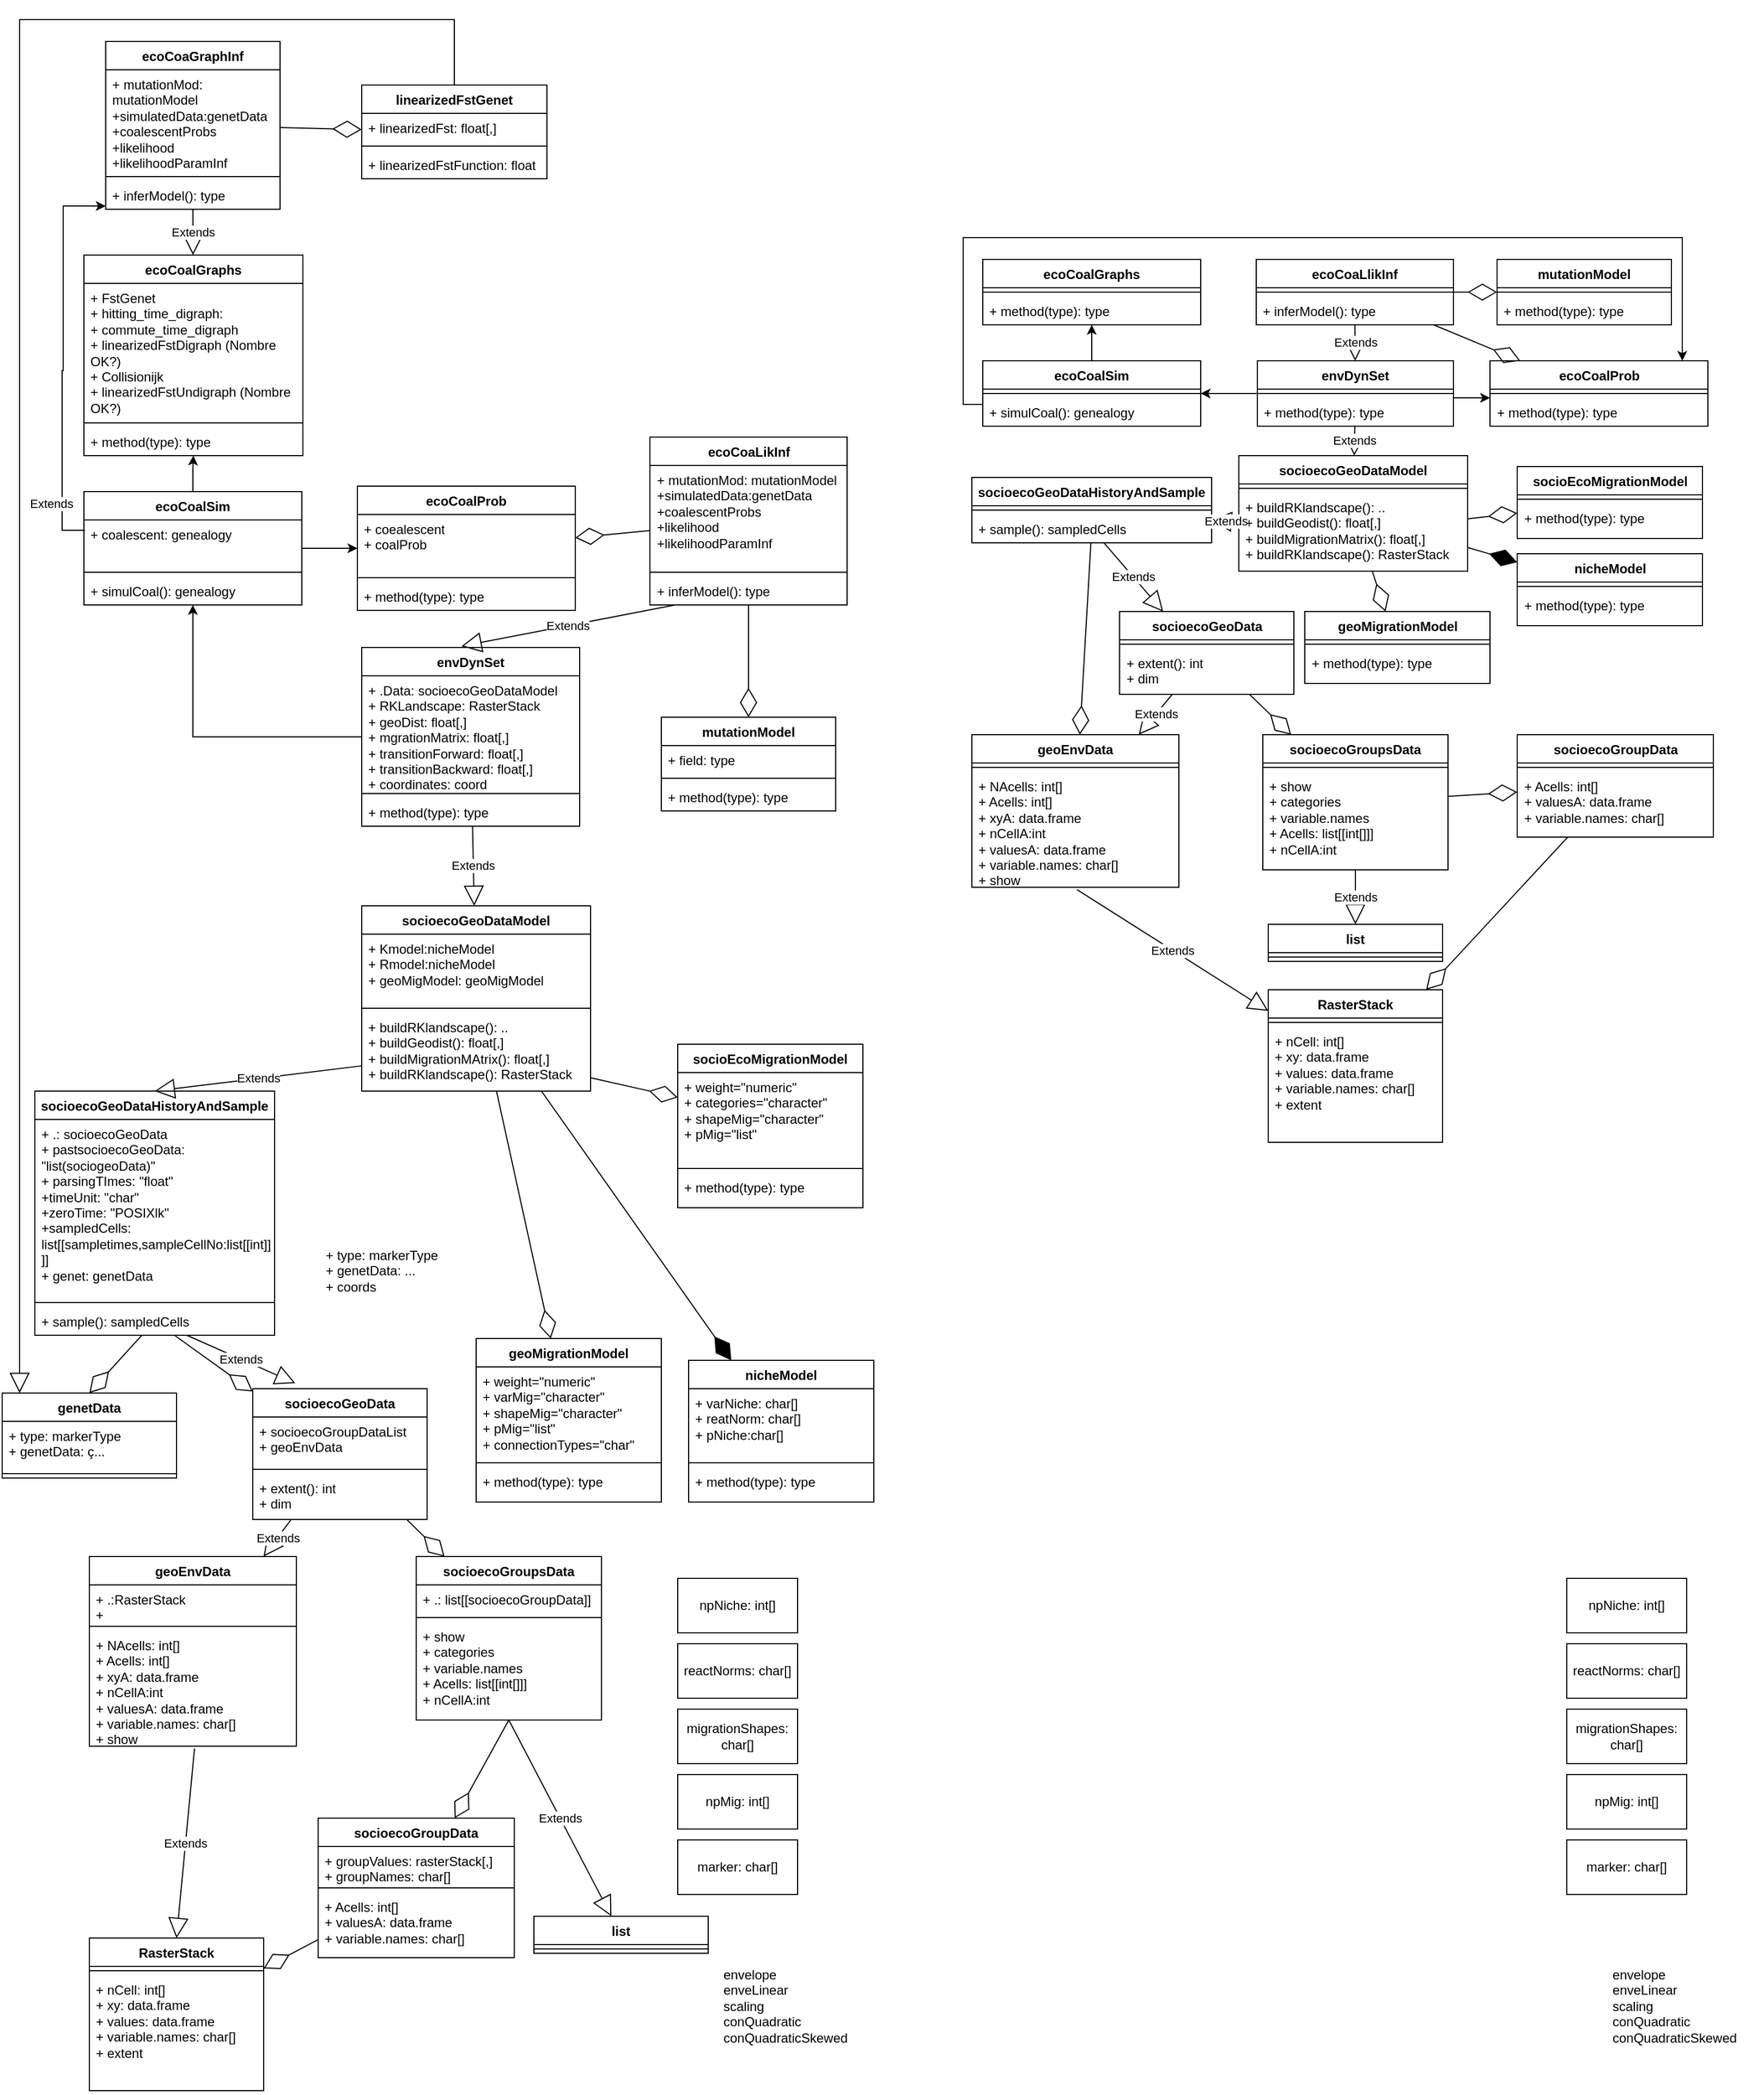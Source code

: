 <mxfile version="24.7.5">
  <diagram name="Page-1" id="Z6gb0_KSrEABv9Jm1-kw">
    <mxGraphModel dx="1186" dy="1939" grid="1" gridSize="10" guides="1" tooltips="1" connect="1" arrows="1" fold="1" page="1" pageScale="1" pageWidth="827" pageHeight="1169" math="0" shadow="0">
      <root>
        <mxCell id="0" />
        <mxCell id="1" parent="0" />
        <mxCell id="n09aio_ZxcxyVlvb_FAy-2" value="&lt;div&gt;RasterStack&lt;/div&gt;" style="swimlane;fontStyle=1;align=center;verticalAlign=top;childLayout=stackLayout;horizontal=1;startSize=26;horizontalStack=0;resizeParent=1;resizeParentMax=0;resizeLast=0;collapsible=1;marginBottom=0;whiteSpace=wrap;html=1;" parent="1" vertex="1">
          <mxGeometry x="94" y="700" width="160" height="140" as="geometry" />
        </mxCell>
        <mxCell id="Zex_I4kqIBt21-otJFnS-11" value="" style="line;strokeWidth=1;fillColor=none;align=left;verticalAlign=middle;spacingTop=-1;spacingLeft=3;spacingRight=3;rotatable=0;labelPosition=right;points=[];portConstraint=eastwest;strokeColor=inherit;" parent="n09aio_ZxcxyVlvb_FAy-2" vertex="1">
          <mxGeometry y="26" width="160" height="8" as="geometry" />
        </mxCell>
        <mxCell id="Zex_I4kqIBt21-otJFnS-9" value="&lt;div&gt;+ nCell: int[]&lt;br&gt;&lt;/div&gt;&lt;div&gt;+ xy: data.frame&lt;/div&gt;&lt;div&gt;+ values: data.frame&lt;/div&gt;&lt;div&gt;+ variable.names: char[]&lt;/div&gt;&lt;div&gt;+ extent&lt;br&gt;&lt;/div&gt;" style="text;strokeColor=none;fillColor=none;align=left;verticalAlign=top;spacingLeft=4;spacingRight=4;overflow=hidden;rotatable=0;points=[[0,0.5],[1,0.5]];portConstraint=eastwest;whiteSpace=wrap;html=1;" parent="n09aio_ZxcxyVlvb_FAy-2" vertex="1">
          <mxGeometry y="34" width="160" height="106" as="geometry" />
        </mxCell>
        <mxCell id="n09aio_ZxcxyVlvb_FAy-6" value="geoEnvData" style="swimlane;fontStyle=1;align=center;verticalAlign=top;childLayout=stackLayout;horizontal=1;startSize=26;horizontalStack=0;resizeParent=1;resizeParentMax=0;resizeLast=0;collapsible=1;marginBottom=0;whiteSpace=wrap;html=1;" parent="1" vertex="1">
          <mxGeometry x="94" y="350" width="190" height="174" as="geometry" />
        </mxCell>
        <mxCell id="Zex_I4kqIBt21-otJFnS-4" value="&lt;div&gt;+ .:RasterStack&lt;br&gt;&lt;/div&gt;&lt;div&gt;&lt;div&gt;+ layerConnectionTypes:character&lt;br&gt;&lt;/div&gt;&lt;/div&gt;" style="text;strokeColor=none;fillColor=none;align=left;verticalAlign=top;spacingLeft=4;spacingRight=4;overflow=hidden;rotatable=0;points=[[0,0.5],[1,0.5]];portConstraint=eastwest;whiteSpace=wrap;html=1;" parent="n09aio_ZxcxyVlvb_FAy-6" vertex="1">
          <mxGeometry y="26" width="190" height="34" as="geometry" />
        </mxCell>
        <mxCell id="Zex_I4kqIBt21-otJFnS-7" value="" style="line;strokeWidth=1;fillColor=none;align=left;verticalAlign=middle;spacingTop=-1;spacingLeft=3;spacingRight=3;rotatable=0;labelPosition=right;points=[];portConstraint=eastwest;strokeColor=inherit;" parent="n09aio_ZxcxyVlvb_FAy-6" vertex="1">
          <mxGeometry y="60" width="190" height="8" as="geometry" />
        </mxCell>
        <mxCell id="n09aio_ZxcxyVlvb_FAy-9" value="&lt;div&gt;+ NAcells: int[]&lt;br&gt;&lt;/div&gt;&lt;div&gt;+ Acells: int[]&lt;/div&gt;&lt;div&gt;+ xyA: data.frame&lt;/div&gt;&lt;div&gt;+ nCellA:int&lt;/div&gt;&lt;div&gt;+ valuesA: data.frame&lt;/div&gt;&lt;div&gt;+ variable.names: char[]&lt;/div&gt;&lt;div&gt;+ show&lt;br&gt;&lt;/div&gt;" style="text;strokeColor=none;fillColor=none;align=left;verticalAlign=top;spacingLeft=4;spacingRight=4;overflow=hidden;rotatable=0;points=[[0,0.5],[1,0.5]];portConstraint=eastwest;whiteSpace=wrap;html=1;" parent="n09aio_ZxcxyVlvb_FAy-6" vertex="1">
          <mxGeometry y="68" width="190" height="106" as="geometry" />
        </mxCell>
        <mxCell id="n09aio_ZxcxyVlvb_FAy-16" value="Extends" style="endArrow=block;endSize=16;endFill=0;html=1;rounded=0;entryX=0.5;entryY=0;entryDx=0;entryDy=0;exitX=0.508;exitY=1.021;exitDx=0;exitDy=0;exitPerimeter=0;" parent="1" source="n09aio_ZxcxyVlvb_FAy-9" target="n09aio_ZxcxyVlvb_FAy-2" edge="1">
          <mxGeometry width="160" relative="1" as="geometry">
            <mxPoint x="84" y="620" as="sourcePoint" />
            <mxPoint x="244" y="620" as="targetPoint" />
          </mxGeometry>
        </mxCell>
        <mxCell id="n09aio_ZxcxyVlvb_FAy-24" value="socioecoGroupsData" style="swimlane;fontStyle=1;align=center;verticalAlign=top;childLayout=stackLayout;horizontal=1;startSize=26;horizontalStack=0;resizeParent=1;resizeParentMax=0;resizeLast=0;collapsible=1;marginBottom=0;whiteSpace=wrap;html=1;" parent="1" vertex="1">
          <mxGeometry x="394" y="350" width="170" height="150" as="geometry" />
        </mxCell>
        <mxCell id="n09aio_ZxcxyVlvb_FAy-25" value="+ .: list[[socioecoGroupData]]" style="text;strokeColor=none;fillColor=none;align=left;verticalAlign=top;spacingLeft=4;spacingRight=4;overflow=hidden;rotatable=0;points=[[0,0.5],[1,0.5]];portConstraint=eastwest;whiteSpace=wrap;html=1;" parent="n09aio_ZxcxyVlvb_FAy-24" vertex="1">
          <mxGeometry y="26" width="170" height="26" as="geometry" />
        </mxCell>
        <mxCell id="n09aio_ZxcxyVlvb_FAy-26" value="" style="line;strokeWidth=1;fillColor=none;align=left;verticalAlign=middle;spacingTop=-1;spacingLeft=3;spacingRight=3;rotatable=0;labelPosition=right;points=[];portConstraint=eastwest;strokeColor=inherit;" parent="n09aio_ZxcxyVlvb_FAy-24" vertex="1">
          <mxGeometry y="52" width="170" height="8" as="geometry" />
        </mxCell>
        <mxCell id="n09aio_ZxcxyVlvb_FAy-27" value="&lt;div&gt;+ show&lt;/div&gt;&lt;div&gt;+ categories&lt;/div&gt;&lt;div&gt;+ variable.names&lt;br&gt;&lt;/div&gt;&lt;div&gt;&lt;div&gt;+ Acells: list[[int[]]]&lt;/div&gt;&lt;/div&gt;&lt;div&gt;+ nCellA:int&lt;/div&gt;" style="text;strokeColor=none;fillColor=none;align=left;verticalAlign=top;spacingLeft=4;spacingRight=4;overflow=hidden;rotatable=0;points=[[0,0.5],[1,0.5]];portConstraint=eastwest;whiteSpace=wrap;html=1;" parent="n09aio_ZxcxyVlvb_FAy-24" vertex="1">
          <mxGeometry y="60" width="170" height="90" as="geometry" />
        </mxCell>
        <mxCell id="n09aio_ZxcxyVlvb_FAy-28" value="list" style="swimlane;fontStyle=1;align=center;verticalAlign=top;childLayout=stackLayout;horizontal=1;startSize=26;horizontalStack=0;resizeParent=1;resizeParentMax=0;resizeLast=0;collapsible=1;marginBottom=0;whiteSpace=wrap;html=1;" parent="1" vertex="1">
          <mxGeometry x="502" y="680" width="160" height="34" as="geometry" />
        </mxCell>
        <mxCell id="n09aio_ZxcxyVlvb_FAy-29" value="" style="line;strokeWidth=1;fillColor=none;align=left;verticalAlign=middle;spacingTop=-1;spacingLeft=3;spacingRight=3;rotatable=0;labelPosition=right;points=[];portConstraint=eastwest;strokeColor=inherit;" parent="n09aio_ZxcxyVlvb_FAy-28" vertex="1">
          <mxGeometry y="26" width="160" height="8" as="geometry" />
        </mxCell>
        <mxCell id="n09aio_ZxcxyVlvb_FAy-30" value="Extends" style="endArrow=block;endSize=16;endFill=0;html=1;rounded=0;exitX=0.5;exitY=1;exitDx=0;exitDy=0;" parent="1" source="n09aio_ZxcxyVlvb_FAy-24" target="n09aio_ZxcxyVlvb_FAy-28" edge="1">
          <mxGeometry width="160" relative="1" as="geometry">
            <mxPoint x="514" y="550" as="sourcePoint" />
            <mxPoint x="394" y="600" as="targetPoint" />
          </mxGeometry>
        </mxCell>
        <mxCell id="n09aio_ZxcxyVlvb_FAy-31" value="" style="endArrow=diamondThin;endFill=0;endSize=24;html=1;rounded=0;exitX=0.5;exitY=1;exitDx=0;exitDy=0;" parent="1" source="n09aio_ZxcxyVlvb_FAy-24" target="euh3f-BjxaFIM77-lD3N-1" edge="1">
          <mxGeometry width="160" relative="1" as="geometry">
            <mxPoint x="514" y="610" as="sourcePoint" />
            <mxPoint x="394" y="580" as="targetPoint" />
          </mxGeometry>
        </mxCell>
        <mxCell id="n09aio_ZxcxyVlvb_FAy-32" value="socioecoGeoData" style="swimlane;fontStyle=1;align=center;verticalAlign=top;childLayout=stackLayout;horizontal=1;startSize=26;horizontalStack=0;resizeParent=1;resizeParentMax=0;resizeLast=0;collapsible=1;marginBottom=0;whiteSpace=wrap;html=1;" parent="1" vertex="1">
          <mxGeometry x="244" y="196" width="160" height="120" as="geometry" />
        </mxCell>
        <mxCell id="n09aio_ZxcxyVlvb_FAy-33" value="&lt;div&gt;+&amp;nbsp;socioecoGroupDataList&lt;/div&gt;&lt;div&gt;+ geoEnvData&lt;/div&gt;" style="text;strokeColor=none;fillColor=none;align=left;verticalAlign=top;spacingLeft=4;spacingRight=4;overflow=hidden;rotatable=0;points=[[0,0.5],[1,0.5]];portConstraint=eastwest;whiteSpace=wrap;html=1;" parent="n09aio_ZxcxyVlvb_FAy-32" vertex="1">
          <mxGeometry y="26" width="160" height="44" as="geometry" />
        </mxCell>
        <mxCell id="n09aio_ZxcxyVlvb_FAy-34" value="" style="line;strokeWidth=1;fillColor=none;align=left;verticalAlign=middle;spacingTop=-1;spacingLeft=3;spacingRight=3;rotatable=0;labelPosition=right;points=[];portConstraint=eastwest;strokeColor=inherit;" parent="n09aio_ZxcxyVlvb_FAy-32" vertex="1">
          <mxGeometry y="70" width="160" height="8" as="geometry" />
        </mxCell>
        <mxCell id="n09aio_ZxcxyVlvb_FAy-35" value="&lt;div&gt;+ extent(): int&lt;/div&gt;&lt;div&gt;+ dim&lt;br&gt;&lt;/div&gt;" style="text;strokeColor=none;fillColor=none;align=left;verticalAlign=top;spacingLeft=4;spacingRight=4;overflow=hidden;rotatable=0;points=[[0,0.5],[1,0.5]];portConstraint=eastwest;whiteSpace=wrap;html=1;" parent="n09aio_ZxcxyVlvb_FAy-32" vertex="1">
          <mxGeometry y="78" width="160" height="42" as="geometry" />
        </mxCell>
        <mxCell id="euh3f-BjxaFIM77-lD3N-1" value="socioecoGroupData" style="swimlane;fontStyle=1;align=center;verticalAlign=top;childLayout=stackLayout;horizontal=1;startSize=26;horizontalStack=0;resizeParent=1;resizeParentMax=0;resizeLast=0;collapsible=1;marginBottom=0;whiteSpace=wrap;html=1;" parent="1" vertex="1">
          <mxGeometry x="304" y="590" width="180" height="128" as="geometry" />
        </mxCell>
        <mxCell id="euh3f-BjxaFIM77-lD3N-2" value="&lt;div&gt;+ groupValues: rasterStack[,]&lt;/div&gt;&lt;div&gt;+ groupNames: char[]&lt;/div&gt;" style="text;strokeColor=none;fillColor=none;align=left;verticalAlign=top;spacingLeft=4;spacingRight=4;overflow=hidden;rotatable=0;points=[[0,0.5],[1,0.5]];portConstraint=eastwest;whiteSpace=wrap;html=1;" parent="euh3f-BjxaFIM77-lD3N-1" vertex="1">
          <mxGeometry y="26" width="180" height="34" as="geometry" />
        </mxCell>
        <mxCell id="euh3f-BjxaFIM77-lD3N-3" value="" style="line;strokeWidth=1;fillColor=none;align=left;verticalAlign=middle;spacingTop=-1;spacingLeft=3;spacingRight=3;rotatable=0;labelPosition=right;points=[];portConstraint=eastwest;strokeColor=inherit;" parent="euh3f-BjxaFIM77-lD3N-1" vertex="1">
          <mxGeometry y="60" width="180" height="8" as="geometry" />
        </mxCell>
        <mxCell id="euh3f-BjxaFIM77-lD3N-4" value="&lt;div&gt;+ Acells: int[]&lt;/div&gt;&lt;div&gt;+ valuesA: data.frame&lt;/div&gt;&lt;div&gt;+ variable.names: char[]&lt;br&gt;&lt;/div&gt;" style="text;strokeColor=none;fillColor=none;align=left;verticalAlign=top;spacingLeft=4;spacingRight=4;overflow=hidden;rotatable=0;points=[[0,0.5],[1,0.5]];portConstraint=eastwest;whiteSpace=wrap;html=1;" parent="euh3f-BjxaFIM77-lD3N-1" vertex="1">
          <mxGeometry y="68" width="180" height="60" as="geometry" />
        </mxCell>
        <mxCell id="euh3f-BjxaFIM77-lD3N-5" value="nicheModel" style="swimlane;fontStyle=1;align=center;verticalAlign=top;childLayout=stackLayout;horizontal=1;startSize=26;horizontalStack=0;resizeParent=1;resizeParentMax=0;resizeLast=0;collapsible=1;marginBottom=0;whiteSpace=wrap;html=1;" parent="1" vertex="1">
          <mxGeometry x="644" y="170" width="170" height="130" as="geometry" />
        </mxCell>
        <mxCell id="euh3f-BjxaFIM77-lD3N-6" value="&lt;div&gt;+ varNiche: char[]&lt;/div&gt;&lt;div&gt;+ reatNorm: char[]&lt;/div&gt;&lt;div&gt;+ pNiche:char[]&lt;/div&gt;" style="text;strokeColor=none;fillColor=none;align=left;verticalAlign=top;spacingLeft=4;spacingRight=4;overflow=hidden;rotatable=0;points=[[0,0.5],[1,0.5]];portConstraint=eastwest;whiteSpace=wrap;html=1;" parent="euh3f-BjxaFIM77-lD3N-5" vertex="1">
          <mxGeometry y="26" width="170" height="64" as="geometry" />
        </mxCell>
        <mxCell id="euh3f-BjxaFIM77-lD3N-7" value="" style="line;strokeWidth=1;fillColor=none;align=left;verticalAlign=middle;spacingTop=-1;spacingLeft=3;spacingRight=3;rotatable=0;labelPosition=right;points=[];portConstraint=eastwest;strokeColor=inherit;" parent="euh3f-BjxaFIM77-lD3N-5" vertex="1">
          <mxGeometry y="90" width="170" height="8" as="geometry" />
        </mxCell>
        <mxCell id="euh3f-BjxaFIM77-lD3N-8" value="+ method(type): type" style="text;strokeColor=none;fillColor=none;align=left;verticalAlign=top;spacingLeft=4;spacingRight=4;overflow=hidden;rotatable=0;points=[[0,0.5],[1,0.5]];portConstraint=eastwest;whiteSpace=wrap;html=1;" parent="euh3f-BjxaFIM77-lD3N-5" vertex="1">
          <mxGeometry y="98" width="170" height="32" as="geometry" />
        </mxCell>
        <mxCell id="euh3f-BjxaFIM77-lD3N-13" value="npNiche: int[]" style="html=1;whiteSpace=wrap;" parent="1" vertex="1">
          <mxGeometry x="634" y="370" width="110" height="50" as="geometry" />
        </mxCell>
        <mxCell id="euh3f-BjxaFIM77-lD3N-15" value="reactNorms: char[]" style="html=1;whiteSpace=wrap;" parent="1" vertex="1">
          <mxGeometry x="634" y="430" width="110" height="50" as="geometry" />
        </mxCell>
        <mxCell id="euh3f-BjxaFIM77-lD3N-16" value="migrationShapes: char[]" style="html=1;whiteSpace=wrap;" parent="1" vertex="1">
          <mxGeometry x="634" y="490" width="110" height="50" as="geometry" />
        </mxCell>
        <mxCell id="euh3f-BjxaFIM77-lD3N-17" value="npMig: int[]" style="html=1;whiteSpace=wrap;" parent="1" vertex="1">
          <mxGeometry x="634" y="550" width="110" height="50" as="geometry" />
        </mxCell>
        <mxCell id="euh3f-BjxaFIM77-lD3N-23" value="geoMigrationModel" style="swimlane;fontStyle=1;align=center;verticalAlign=top;childLayout=stackLayout;horizontal=1;startSize=26;horizontalStack=0;resizeParent=1;resizeParentMax=0;resizeLast=0;collapsible=1;marginBottom=0;whiteSpace=wrap;html=1;" parent="1" vertex="1">
          <mxGeometry x="449" y="150" width="170" height="150" as="geometry" />
        </mxCell>
        <mxCell id="euh3f-BjxaFIM77-lD3N-24" value="&lt;div&gt;+ weight=&quot;numeric&quot;&lt;/div&gt;&lt;div&gt;+ varMig=&quot;character&quot;&lt;/div&gt;&lt;div&gt;+ shapeMig=&quot;character&quot;&lt;/div&gt;&lt;div&gt;+ pMig=&quot;list&quot;&lt;/div&gt;&lt;div&gt;+ connectionTypes=&quot;char&quot;&lt;/div&gt;" style="text;strokeColor=none;fillColor=none;align=left;verticalAlign=top;spacingLeft=4;spacingRight=4;overflow=hidden;rotatable=0;points=[[0,0.5],[1,0.5]];portConstraint=eastwest;whiteSpace=wrap;html=1;" parent="euh3f-BjxaFIM77-lD3N-23" vertex="1">
          <mxGeometry y="26" width="170" height="84" as="geometry" />
        </mxCell>
        <mxCell id="euh3f-BjxaFIM77-lD3N-25" value="" style="line;strokeWidth=1;fillColor=none;align=left;verticalAlign=middle;spacingTop=-1;spacingLeft=3;spacingRight=3;rotatable=0;labelPosition=right;points=[];portConstraint=eastwest;strokeColor=inherit;" parent="euh3f-BjxaFIM77-lD3N-23" vertex="1">
          <mxGeometry y="110" width="170" height="8" as="geometry" />
        </mxCell>
        <mxCell id="euh3f-BjxaFIM77-lD3N-26" value="+ method(type): type" style="text;strokeColor=none;fillColor=none;align=left;verticalAlign=top;spacingLeft=4;spacingRight=4;overflow=hidden;rotatable=0;points=[[0,0.5],[1,0.5]];portConstraint=eastwest;whiteSpace=wrap;html=1;" parent="euh3f-BjxaFIM77-lD3N-23" vertex="1">
          <mxGeometry y="118" width="170" height="32" as="geometry" />
        </mxCell>
        <mxCell id="euh3f-BjxaFIM77-lD3N-28" value="socioecoGeoDataHistoryAndSample" style="swimlane;fontStyle=1;align=center;verticalAlign=top;childLayout=stackLayout;horizontal=1;startSize=26;horizontalStack=0;resizeParent=1;resizeParentMax=0;resizeLast=0;collapsible=1;marginBottom=0;whiteSpace=wrap;html=1;" parent="1" vertex="1">
          <mxGeometry x="44" y="-77" width="220" height="224" as="geometry" />
        </mxCell>
        <mxCell id="euh3f-BjxaFIM77-lD3N-29" value="&lt;div&gt;+ .: socioecoGeoData&lt;/div&gt;&lt;div&gt;+ pastsocioecoGeoData: &quot;list(sociogeoData)&quot;&lt;br&gt;&lt;/div&gt;&lt;div&gt;+ parsingTImes: &quot;float&quot;&lt;/div&gt;&lt;div&gt;+timeUnit: &quot;char&quot;&lt;/div&gt;&lt;div&gt;+zeroTime: &quot;POSIXlk&quot;&lt;/div&gt;&lt;div&gt;+sampledCells: list[[sampletimes,sampleCellNo:list[[int]] ]]&lt;/div&gt;&lt;div&gt;+ genet: genetData&lt;br&gt;&lt;/div&gt;&lt;div&gt;&lt;br&gt;&lt;/div&gt;&lt;div&gt;&lt;br&gt;&lt;/div&gt;" style="text;strokeColor=none;fillColor=none;align=left;verticalAlign=top;spacingLeft=4;spacingRight=4;overflow=hidden;rotatable=0;points=[[0,0.5],[1,0.5]];portConstraint=eastwest;whiteSpace=wrap;html=1;" parent="euh3f-BjxaFIM77-lD3N-28" vertex="1">
          <mxGeometry y="26" width="220" height="164" as="geometry" />
        </mxCell>
        <mxCell id="euh3f-BjxaFIM77-lD3N-30" value="" style="line;strokeWidth=1;fillColor=none;align=left;verticalAlign=middle;spacingTop=-1;spacingLeft=3;spacingRight=3;rotatable=0;labelPosition=right;points=[];portConstraint=eastwest;strokeColor=inherit;" parent="euh3f-BjxaFIM77-lD3N-28" vertex="1">
          <mxGeometry y="190" width="220" height="8" as="geometry" />
        </mxCell>
        <mxCell id="euh3f-BjxaFIM77-lD3N-31" value="+ sample(): sampledCells" style="text;strokeColor=none;fillColor=none;align=left;verticalAlign=top;spacingLeft=4;spacingRight=4;overflow=hidden;rotatable=0;points=[[0,0.5],[1,0.5]];portConstraint=eastwest;whiteSpace=wrap;html=1;" parent="euh3f-BjxaFIM77-lD3N-28" vertex="1">
          <mxGeometry y="198" width="220" height="26" as="geometry" />
        </mxCell>
        <mxCell id="euh3f-BjxaFIM77-lD3N-33" value="" style="endArrow=diamondThin;endFill=0;endSize=24;html=1;rounded=0;entryX=0.153;entryY=0;entryDx=0;entryDy=0;entryPerimeter=0;" parent="1" source="n09aio_ZxcxyVlvb_FAy-32" target="n09aio_ZxcxyVlvb_FAy-24" edge="1">
          <mxGeometry width="160" relative="1" as="geometry">
            <mxPoint x="314" y="310" as="sourcePoint" />
            <mxPoint x="184" y="410" as="targetPoint" />
          </mxGeometry>
        </mxCell>
        <mxCell id="euh3f-BjxaFIM77-lD3N-34" value="" style="endArrow=diamondThin;endFill=0;endSize=24;html=1;rounded=0;" parent="1" source="euh3f-BjxaFIM77-lD3N-31" target="n09aio_ZxcxyVlvb_FAy-32" edge="1">
          <mxGeometry width="160" relative="1" as="geometry">
            <mxPoint x="330" y="332" as="sourcePoint" />
            <mxPoint x="430" y="360" as="targetPoint" />
          </mxGeometry>
        </mxCell>
        <mxCell id="euh3f-BjxaFIM77-lD3N-35" value="socioecoGeoDataModel" style="swimlane;fontStyle=1;align=center;verticalAlign=top;childLayout=stackLayout;horizontal=1;startSize=26;horizontalStack=0;resizeParent=1;resizeParentMax=0;resizeLast=0;collapsible=1;marginBottom=0;whiteSpace=wrap;html=1;" parent="1" vertex="1">
          <mxGeometry x="344" y="-247" width="210" height="170" as="geometry" />
        </mxCell>
        <mxCell id="euh3f-BjxaFIM77-lD3N-36" value="&lt;div&gt;+ Kmodel:nicheModel&lt;br&gt;&lt;/div&gt;&lt;div&gt;+ Rmodel:nicheModel&lt;/div&gt;&lt;div&gt;+ geoMigModel: geoMigModel&lt;br&gt;&lt;/div&gt;" style="text;strokeColor=none;fillColor=none;align=left;verticalAlign=top;spacingLeft=4;spacingRight=4;overflow=hidden;rotatable=0;points=[[0,0.5],[1,0.5]];portConstraint=eastwest;whiteSpace=wrap;html=1;" parent="euh3f-BjxaFIM77-lD3N-35" vertex="1">
          <mxGeometry y="26" width="210" height="64" as="geometry" />
        </mxCell>
        <mxCell id="euh3f-BjxaFIM77-lD3N-37" value="" style="line;strokeWidth=1;fillColor=none;align=left;verticalAlign=middle;spacingTop=-1;spacingLeft=3;spacingRight=3;rotatable=0;labelPosition=right;points=[];portConstraint=eastwest;strokeColor=inherit;" parent="euh3f-BjxaFIM77-lD3N-35" vertex="1">
          <mxGeometry y="90" width="210" height="8" as="geometry" />
        </mxCell>
        <mxCell id="euh3f-BjxaFIM77-lD3N-38" value="&lt;div&gt;&lt;div&gt;+ buildRKlandscape(): ..&lt;/div&gt;&lt;div&gt;+ buildGeodist(): float[,]&lt;br&gt;&lt;/div&gt;&lt;div&gt;+ buildMigrationMAtrix(): float[,]&lt;/div&gt;+ buildRKlandscape(): RasterStack&lt;/div&gt;" style="text;strokeColor=none;fillColor=none;align=left;verticalAlign=top;spacingLeft=4;spacingRight=4;overflow=hidden;rotatable=0;points=[[0,0.5],[1,0.5]];portConstraint=eastwest;whiteSpace=wrap;html=1;" parent="euh3f-BjxaFIM77-lD3N-35" vertex="1">
          <mxGeometry y="98" width="210" height="72" as="geometry" />
        </mxCell>
        <mxCell id="euh3f-BjxaFIM77-lD3N-40" value="Extends" style="endArrow=block;endSize=16;endFill=0;html=1;rounded=0;entryX=0.5;entryY=0;entryDx=0;entryDy=0;" parent="1" source="euh3f-BjxaFIM77-lD3N-38" target="euh3f-BjxaFIM77-lD3N-28" edge="1">
          <mxGeometry width="160" relative="1" as="geometry">
            <mxPoint x="394" y="50" as="sourcePoint" />
            <mxPoint x="554" y="50" as="targetPoint" />
          </mxGeometry>
        </mxCell>
        <mxCell id="euh3f-BjxaFIM77-lD3N-42" value="" style="endArrow=diamondThin;endFill=0;endSize=24;html=1;rounded=0;" parent="1" source="euh3f-BjxaFIM77-lD3N-35" target="euh3f-BjxaFIM77-lD3N-23" edge="1">
          <mxGeometry width="160" relative="1" as="geometry">
            <mxPoint x="485" y="-6" as="sourcePoint" />
            <mxPoint x="505" y="180" as="targetPoint" />
          </mxGeometry>
        </mxCell>
        <mxCell id="euh3f-BjxaFIM77-lD3N-45" value="" style="endArrow=diamondThin;endFill=1;endSize=24;html=1;rounded=0;" parent="1" source="euh3f-BjxaFIM77-lD3N-35" target="euh3f-BjxaFIM77-lD3N-5" edge="1">
          <mxGeometry width="160" relative="1" as="geometry">
            <mxPoint x="394" y="110" as="sourcePoint" />
            <mxPoint x="494" y="170" as="targetPoint" />
          </mxGeometry>
        </mxCell>
        <mxCell id="euh3f-BjxaFIM77-lD3N-46" value="" style="endArrow=diamondThin;endFill=0;endSize=24;html=1;rounded=0;" parent="1" source="euh3f-BjxaFIM77-lD3N-1" target="n09aio_ZxcxyVlvb_FAy-2" edge="1">
          <mxGeometry width="160" relative="1" as="geometry">
            <mxPoint x="224" y="600" as="sourcePoint" />
            <mxPoint x="432" y="600" as="targetPoint" />
          </mxGeometry>
        </mxCell>
        <mxCell id="Zex_I4kqIBt21-otJFnS-1" value="Extends" style="endArrow=block;endSize=16;endFill=0;html=1;rounded=0;entryX=0.25;entryY=0;entryDx=0;entryDy=0;" parent="1" source="euh3f-BjxaFIM77-lD3N-31" edge="1">
          <mxGeometry width="160" relative="1" as="geometry">
            <mxPoint x="295.078" y="129" as="sourcePoint" />
            <mxPoint x="283" y="191" as="targetPoint" />
          </mxGeometry>
        </mxCell>
        <mxCell id="Zex_I4kqIBt21-otJFnS-8" value="Extends" style="endArrow=block;endSize=16;endFill=0;html=1;rounded=0;" parent="1" source="n09aio_ZxcxyVlvb_FAy-32" target="n09aio_ZxcxyVlvb_FAy-6" edge="1">
          <mxGeometry width="160" relative="1" as="geometry">
            <mxPoint x="313" y="134" as="sourcePoint" />
            <mxPoint x="154" y="240" as="targetPoint" />
          </mxGeometry>
        </mxCell>
        <mxCell id="HW8FJVynJS46o8FaBS7P-1" value="envelope&#xa;enveLinear&#xa;scaling&#xa;conQuadratic&#xa;conQuadraticSkewed&#xa;&#xa;" style="text;whiteSpace=wrap;" parent="1" vertex="1">
          <mxGeometry x="674" y="720" width="140" height="40" as="geometry" />
        </mxCell>
        <mxCell id="_K4OWj6VhO3JEERv6Nd--5" value="" style="edgeStyle=orthogonalEdgeStyle;rounded=0;orthogonalLoop=1;jettySize=auto;html=1;" parent="1" source="mUlPBs0OehojVBWcTJut-1" target="_K4OWj6VhO3JEERv6Nd--1" edge="1">
          <mxGeometry relative="1" as="geometry" />
        </mxCell>
        <mxCell id="_K4OWj6VhO3JEERv6Nd--15" value="" style="edgeStyle=orthogonalEdgeStyle;rounded=0;orthogonalLoop=1;jettySize=auto;html=1;" parent="1" source="_K4OWj6VhO3JEERv6Nd--1" target="_K4OWj6VhO3JEERv6Nd--6" edge="1">
          <mxGeometry relative="1" as="geometry" />
        </mxCell>
        <mxCell id="mUlPBs0OehojVBWcTJut-1" value="envDynSet" style="swimlane;fontStyle=1;align=center;verticalAlign=top;childLayout=stackLayout;horizontal=1;startSize=26;horizontalStack=0;resizeParent=1;resizeParentMax=0;resizeLast=0;collapsible=1;marginBottom=0;whiteSpace=wrap;html=1;" parent="1" vertex="1">
          <mxGeometry x="344" y="-484" width="200" height="164" as="geometry" />
        </mxCell>
        <mxCell id="mUlPBs0OehojVBWcTJut-2" value="&lt;div&gt;+ .Data: socioecoGeoDataModel&lt;br&gt;&lt;/div&gt;&lt;div&gt;+ RKLandscape: RasterStack&lt;/div&gt;&lt;div&gt;&lt;div&gt;+ geoDist: float[,]&lt;/div&gt;+ mgrationMatrix: float[,]&lt;/div&gt;+ transitionForward: float[,]&lt;div&gt;+ transitionBackward: float[,]&lt;/div&gt;&lt;div&gt;+ coordinates: coord&lt;br&gt;&lt;/div&gt;&lt;br&gt;&lt;div&gt;&lt;br&gt;&lt;/div&gt;&lt;div&gt;&lt;br&gt;&lt;/div&gt;" style="text;strokeColor=none;fillColor=none;align=left;verticalAlign=top;spacingLeft=4;spacingRight=4;overflow=hidden;rotatable=0;points=[[0,0.5],[1,0.5]];portConstraint=eastwest;whiteSpace=wrap;html=1;" parent="mUlPBs0OehojVBWcTJut-1" vertex="1">
          <mxGeometry y="26" width="200" height="104" as="geometry" />
        </mxCell>
        <mxCell id="mUlPBs0OehojVBWcTJut-3" value="" style="line;strokeWidth=1;fillColor=none;align=left;verticalAlign=middle;spacingTop=-1;spacingLeft=3;spacingRight=3;rotatable=0;labelPosition=right;points=[];portConstraint=eastwest;strokeColor=inherit;" parent="mUlPBs0OehojVBWcTJut-1" vertex="1">
          <mxGeometry y="130" width="200" height="8" as="geometry" />
        </mxCell>
        <mxCell id="mUlPBs0OehojVBWcTJut-4" value="+ method(type): type" style="text;strokeColor=none;fillColor=none;align=left;verticalAlign=top;spacingLeft=4;spacingRight=4;overflow=hidden;rotatable=0;points=[[0,0.5],[1,0.5]];portConstraint=eastwest;whiteSpace=wrap;html=1;" parent="mUlPBs0OehojVBWcTJut-1" vertex="1">
          <mxGeometry y="138" width="200" height="26" as="geometry" />
        </mxCell>
        <mxCell id="mUlPBs0OehojVBWcTJut-6" value="Extends" style="endArrow=block;endSize=16;endFill=0;html=1;rounded=0;" parent="1" source="mUlPBs0OehojVBWcTJut-1" target="euh3f-BjxaFIM77-lD3N-35" edge="1">
          <mxGeometry width="160" relative="1" as="geometry">
            <mxPoint x="454" y="-34" as="sourcePoint" />
            <mxPoint x="334" y="-20" as="targetPoint" />
          </mxGeometry>
        </mxCell>
        <mxCell id="_K4OWj6VhO3JEERv6Nd--14" value="" style="edgeStyle=orthogonalEdgeStyle;rounded=0;orthogonalLoop=1;jettySize=auto;html=1;" parent="1" source="_K4OWj6VhO3JEERv6Nd--1" target="_K4OWj6VhO3JEERv6Nd--10" edge="1">
          <mxGeometry relative="1" as="geometry" />
        </mxCell>
        <mxCell id="qsnxfp2OyxdYE0fEjemA-11" style="edgeStyle=orthogonalEdgeStyle;rounded=0;orthogonalLoop=1;jettySize=auto;html=1;exitX=0.005;exitY=0.217;exitDx=0;exitDy=0;exitPerimeter=0;" edge="1" parent="1" source="_K4OWj6VhO3JEERv6Nd--2" target="c0SSLgtnGO3cboPd4Nja-26">
          <mxGeometry relative="1" as="geometry">
            <Array as="points">
              <mxPoint x="69" y="-592" />
              <mxPoint x="69" y="-738" />
              <mxPoint x="70" y="-738" />
              <mxPoint x="70" y="-889" />
            </Array>
          </mxGeometry>
        </mxCell>
        <mxCell id="_K4OWj6VhO3JEERv6Nd--1" value="ecoCoalSim" style="swimlane;fontStyle=1;align=center;verticalAlign=top;childLayout=stackLayout;horizontal=1;startSize=26;horizontalStack=0;resizeParent=1;resizeParentMax=0;resizeLast=0;collapsible=1;marginBottom=0;whiteSpace=wrap;html=1;" parent="1" vertex="1">
          <mxGeometry x="89" y="-627" width="200" height="104" as="geometry" />
        </mxCell>
        <mxCell id="_K4OWj6VhO3JEERv6Nd--2" value="+ coalescent: genealogy&lt;br&gt;&lt;div&gt;&lt;br&gt;&lt;div&gt;&lt;br&gt;&lt;br&gt;&lt;/div&gt;&lt;/div&gt;" style="text;strokeColor=none;fillColor=none;align=left;verticalAlign=top;spacingLeft=4;spacingRight=4;overflow=hidden;rotatable=0;points=[[0,0.5],[1,0.5]];portConstraint=eastwest;whiteSpace=wrap;html=1;" parent="_K4OWj6VhO3JEERv6Nd--1" vertex="1">
          <mxGeometry y="26" width="200" height="44" as="geometry" />
        </mxCell>
        <mxCell id="_K4OWj6VhO3JEERv6Nd--3" value="" style="line;strokeWidth=1;fillColor=none;align=left;verticalAlign=middle;spacingTop=-1;spacingLeft=3;spacingRight=3;rotatable=0;labelPosition=right;points=[];portConstraint=eastwest;strokeColor=inherit;" parent="_K4OWj6VhO3JEERv6Nd--1" vertex="1">
          <mxGeometry y="70" width="200" height="8" as="geometry" />
        </mxCell>
        <mxCell id="_K4OWj6VhO3JEERv6Nd--4" value="+ simulCoal(): genealogy" style="text;strokeColor=none;fillColor=none;align=left;verticalAlign=top;spacingLeft=4;spacingRight=4;overflow=hidden;rotatable=0;points=[[0,0.5],[1,0.5]];portConstraint=eastwest;whiteSpace=wrap;html=1;" parent="_K4OWj6VhO3JEERv6Nd--1" vertex="1">
          <mxGeometry y="78" width="200" height="26" as="geometry" />
        </mxCell>
        <mxCell id="_K4OWj6VhO3JEERv6Nd--6" value="ecoCoalGraphs" style="swimlane;fontStyle=1;align=center;verticalAlign=top;childLayout=stackLayout;horizontal=1;startSize=26;horizontalStack=0;resizeParent=1;resizeParentMax=0;resizeLast=0;collapsible=1;marginBottom=0;whiteSpace=wrap;html=1;" parent="1" vertex="1">
          <mxGeometry x="89" y="-844" width="201" height="184" as="geometry" />
        </mxCell>
        <mxCell id="_K4OWj6VhO3JEERv6Nd--7" value="&lt;div&gt;+ FstGenet&lt;br&gt;&lt;/div&gt;&lt;div&gt;+ hitting_time_digraph:&lt;/div&gt;&lt;div&gt;&lt;div&gt;+ commute_time_digraph&lt;/div&gt;&lt;div&gt;+ linearizedFstDigraph (Nombre OK?)&lt;br&gt;&lt;div&gt;+ Collisionijk&lt;/div&gt;+ linearizedFstUndigraph (Nombre OK?)&lt;br&gt;&lt;br&gt;&lt;/div&gt;&lt;/div&gt;" style="text;strokeColor=none;fillColor=none;align=left;verticalAlign=top;spacingLeft=4;spacingRight=4;overflow=hidden;rotatable=0;points=[[0,0.5],[1,0.5]];portConstraint=eastwest;whiteSpace=wrap;html=1;" parent="_K4OWj6VhO3JEERv6Nd--6" vertex="1">
          <mxGeometry y="26" width="201" height="124" as="geometry" />
        </mxCell>
        <mxCell id="_K4OWj6VhO3JEERv6Nd--8" value="" style="line;strokeWidth=1;fillColor=none;align=left;verticalAlign=middle;spacingTop=-1;spacingLeft=3;spacingRight=3;rotatable=0;labelPosition=right;points=[];portConstraint=eastwest;strokeColor=inherit;" parent="_K4OWj6VhO3JEERv6Nd--6" vertex="1">
          <mxGeometry y="150" width="201" height="8" as="geometry" />
        </mxCell>
        <mxCell id="_K4OWj6VhO3JEERv6Nd--9" value="+ method(type): type" style="text;strokeColor=none;fillColor=none;align=left;verticalAlign=top;spacingLeft=4;spacingRight=4;overflow=hidden;rotatable=0;points=[[0,0.5],[1,0.5]];portConstraint=eastwest;whiteSpace=wrap;html=1;" parent="_K4OWj6VhO3JEERv6Nd--6" vertex="1">
          <mxGeometry y="158" width="201" height="26" as="geometry" />
        </mxCell>
        <mxCell id="_K4OWj6VhO3JEERv6Nd--10" value="ecoCoalProb" style="swimlane;fontStyle=1;align=center;verticalAlign=top;childLayout=stackLayout;horizontal=1;startSize=26;horizontalStack=0;resizeParent=1;resizeParentMax=0;resizeLast=0;collapsible=1;marginBottom=0;whiteSpace=wrap;html=1;" parent="1" vertex="1">
          <mxGeometry x="340" y="-632" width="200" height="114" as="geometry" />
        </mxCell>
        <mxCell id="_K4OWj6VhO3JEERv6Nd--11" value="&lt;div&gt;+ coealescent&lt;/div&gt;&lt;div&gt;+ coalProb&lt;/div&gt;&lt;div&gt;&lt;div&gt;&lt;br&gt;&lt;/div&gt;&lt;div&gt;&lt;br&gt;&lt;br&gt;&lt;/div&gt;&lt;/div&gt;" style="text;strokeColor=none;fillColor=none;align=left;verticalAlign=top;spacingLeft=4;spacingRight=4;overflow=hidden;rotatable=0;points=[[0,0.5],[1,0.5]];portConstraint=eastwest;whiteSpace=wrap;html=1;" parent="_K4OWj6VhO3JEERv6Nd--10" vertex="1">
          <mxGeometry y="26" width="200" height="54" as="geometry" />
        </mxCell>
        <mxCell id="_K4OWj6VhO3JEERv6Nd--12" value="" style="line;strokeWidth=1;fillColor=none;align=left;verticalAlign=middle;spacingTop=-1;spacingLeft=3;spacingRight=3;rotatable=0;labelPosition=right;points=[];portConstraint=eastwest;strokeColor=inherit;" parent="_K4OWj6VhO3JEERv6Nd--10" vertex="1">
          <mxGeometry y="80" width="200" height="8" as="geometry" />
        </mxCell>
        <mxCell id="_K4OWj6VhO3JEERv6Nd--13" value="+ method(type): type" style="text;strokeColor=none;fillColor=none;align=left;verticalAlign=top;spacingLeft=4;spacingRight=4;overflow=hidden;rotatable=0;points=[[0,0.5],[1,0.5]];portConstraint=eastwest;whiteSpace=wrap;html=1;" parent="_K4OWj6VhO3JEERv6Nd--10" vertex="1">
          <mxGeometry y="88" width="200" height="26" as="geometry" />
        </mxCell>
        <mxCell id="fhYH8X8L3PKGoM4BoWbg-6" value="socioEcoMigrationModel" style="swimlane;fontStyle=1;align=center;verticalAlign=top;childLayout=stackLayout;horizontal=1;startSize=26;horizontalStack=0;resizeParent=1;resizeParentMax=0;resizeLast=0;collapsible=1;marginBottom=0;whiteSpace=wrap;html=1;" parent="1" vertex="1">
          <mxGeometry x="634" y="-120" width="170" height="150" as="geometry" />
        </mxCell>
        <mxCell id="fhYH8X8L3PKGoM4BoWbg-7" value="&lt;div&gt;+ weight=&quot;numeric&quot;&lt;/div&gt;&lt;div&gt;+ categories=&quot;character&quot;&lt;/div&gt;&lt;div&gt;+ shapeMig=&quot;character&quot;&lt;/div&gt;&lt;div&gt;+ pMig=&quot;list&quot;&lt;/div&gt;" style="text;strokeColor=none;fillColor=none;align=left;verticalAlign=top;spacingLeft=4;spacingRight=4;overflow=hidden;rotatable=0;points=[[0,0.5],[1,0.5]];portConstraint=eastwest;whiteSpace=wrap;html=1;" parent="fhYH8X8L3PKGoM4BoWbg-6" vertex="1">
          <mxGeometry y="26" width="170" height="84" as="geometry" />
        </mxCell>
        <mxCell id="fhYH8X8L3PKGoM4BoWbg-8" value="" style="line;strokeWidth=1;fillColor=none;align=left;verticalAlign=middle;spacingTop=-1;spacingLeft=3;spacingRight=3;rotatable=0;labelPosition=right;points=[];portConstraint=eastwest;strokeColor=inherit;" parent="fhYH8X8L3PKGoM4BoWbg-6" vertex="1">
          <mxGeometry y="110" width="170" height="8" as="geometry" />
        </mxCell>
        <mxCell id="fhYH8X8L3PKGoM4BoWbg-9" value="+ method(type): type" style="text;strokeColor=none;fillColor=none;align=left;verticalAlign=top;spacingLeft=4;spacingRight=4;overflow=hidden;rotatable=0;points=[[0,0.5],[1,0.5]];portConstraint=eastwest;whiteSpace=wrap;html=1;" parent="fhYH8X8L3PKGoM4BoWbg-6" vertex="1">
          <mxGeometry y="118" width="170" height="32" as="geometry" />
        </mxCell>
        <mxCell id="fhYH8X8L3PKGoM4BoWbg-10" value="" style="endArrow=diamondThin;endFill=0;endSize=24;html=1;rounded=0;" parent="1" source="euh3f-BjxaFIM77-lD3N-38" target="fhYH8X8L3PKGoM4BoWbg-7" edge="1">
          <mxGeometry width="160" relative="1" as="geometry">
            <mxPoint x="555" y="-10" as="sourcePoint" />
            <mxPoint x="547" y="160" as="targetPoint" />
          </mxGeometry>
        </mxCell>
        <mxCell id="c0SSLgtnGO3cboPd4Nja-5" value="marker: char[]" style="html=1;whiteSpace=wrap;" parent="1" vertex="1">
          <mxGeometry x="634" y="610" width="110" height="50" as="geometry" />
        </mxCell>
        <mxCell id="c0SSLgtnGO3cboPd4Nja-6" value="ecoCoaLikInf" style="swimlane;fontStyle=1;align=center;verticalAlign=top;childLayout=stackLayout;horizontal=1;startSize=26;horizontalStack=0;resizeParent=1;resizeParentMax=0;resizeLast=0;collapsible=1;marginBottom=0;whiteSpace=wrap;html=1;" parent="1" vertex="1">
          <mxGeometry x="608.5" y="-677" width="181" height="154" as="geometry" />
        </mxCell>
        <mxCell id="c0SSLgtnGO3cboPd4Nja-7" value="&lt;div&gt;+ mutationMod: mutationModel&lt;br&gt;&lt;/div&gt;&lt;div&gt;+simulatedData:genetData&lt;/div&gt;&lt;div&gt;+coalescentProbs&lt;br&gt;+likelihood&lt;/div&gt;&lt;div&gt;+likelihoodParamInf&lt;br&gt;&lt;/div&gt;&lt;div&gt;&lt;br&gt;&lt;/div&gt;" style="text;strokeColor=none;fillColor=none;align=left;verticalAlign=top;spacingLeft=4;spacingRight=4;overflow=hidden;rotatable=0;points=[[0,0.5],[1,0.5]];portConstraint=eastwest;whiteSpace=wrap;html=1;" parent="c0SSLgtnGO3cboPd4Nja-6" vertex="1">
          <mxGeometry y="26" width="181" height="94" as="geometry" />
        </mxCell>
        <mxCell id="c0SSLgtnGO3cboPd4Nja-8" value="" style="line;strokeWidth=1;fillColor=none;align=left;verticalAlign=middle;spacingTop=-1;spacingLeft=3;spacingRight=3;rotatable=0;labelPosition=right;points=[];portConstraint=eastwest;strokeColor=inherit;" parent="c0SSLgtnGO3cboPd4Nja-6" vertex="1">
          <mxGeometry y="120" width="181" height="8" as="geometry" />
        </mxCell>
        <mxCell id="c0SSLgtnGO3cboPd4Nja-9" value="+ inferModel(): type" style="text;strokeColor=none;fillColor=none;align=left;verticalAlign=top;spacingLeft=4;spacingRight=4;overflow=hidden;rotatable=0;points=[[0,0.5],[1,0.5]];portConstraint=eastwest;whiteSpace=wrap;html=1;" parent="c0SSLgtnGO3cboPd4Nja-6" vertex="1">
          <mxGeometry y="128" width="181" height="26" as="geometry" />
        </mxCell>
        <mxCell id="c0SSLgtnGO3cboPd4Nja-10" value="&lt;div&gt;+ type: markerType&lt;/div&gt;&lt;div&gt;+ genetData: ... &lt;br&gt;&lt;/div&gt;&lt;div&gt;+ coords&lt;/div&gt;" style="text;whiteSpace=wrap;html=1;" parent="1" vertex="1">
          <mxGeometry x="309" y="60" width="140" height="70" as="geometry" />
        </mxCell>
        <mxCell id="c0SSLgtnGO3cboPd4Nja-11" value="genetData" style="swimlane;fontStyle=1;align=center;verticalAlign=top;childLayout=stackLayout;horizontal=1;startSize=26;horizontalStack=0;resizeParent=1;resizeParentMax=0;resizeLast=0;collapsible=1;marginBottom=0;whiteSpace=wrap;html=1;" parent="1" vertex="1">
          <mxGeometry x="14" y="200" width="160" height="78" as="geometry" />
        </mxCell>
        <mxCell id="c0SSLgtnGO3cboPd4Nja-12" value="&lt;div&gt;+ type: markerType&lt;/div&gt;&lt;div&gt;+ genetData: ç...&lt;br&gt;&lt;/div&gt;" style="text;strokeColor=none;fillColor=none;align=left;verticalAlign=top;spacingLeft=4;spacingRight=4;overflow=hidden;rotatable=0;points=[[0,0.5],[1,0.5]];portConstraint=eastwest;whiteSpace=wrap;html=1;" parent="c0SSLgtnGO3cboPd4Nja-11" vertex="1">
          <mxGeometry y="26" width="160" height="44" as="geometry" />
        </mxCell>
        <mxCell id="c0SSLgtnGO3cboPd4Nja-13" value="" style="line;strokeWidth=1;fillColor=none;align=left;verticalAlign=middle;spacingTop=-1;spacingLeft=3;spacingRight=3;rotatable=0;labelPosition=right;points=[];portConstraint=eastwest;strokeColor=inherit;" parent="c0SSLgtnGO3cboPd4Nja-11" vertex="1">
          <mxGeometry y="70" width="160" height="8" as="geometry" />
        </mxCell>
        <mxCell id="c0SSLgtnGO3cboPd4Nja-15" value="" style="endArrow=diamondThin;endFill=0;endSize=24;html=1;rounded=0;entryX=0.5;entryY=0;entryDx=0;entryDy=0;" parent="1" source="euh3f-BjxaFIM77-lD3N-31" target="c0SSLgtnGO3cboPd4Nja-11" edge="1">
          <mxGeometry width="160" relative="1" as="geometry">
            <mxPoint x="489" y="510" as="sourcePoint" />
            <mxPoint x="439" y="600" as="targetPoint" />
          </mxGeometry>
        </mxCell>
        <mxCell id="c0SSLgtnGO3cboPd4Nja-16" value="Extends" style="endArrow=block;endSize=16;endFill=0;html=1;rounded=0;entryX=0.458;entryY=-0.007;entryDx=0;entryDy=0;entryPerimeter=0;" parent="1" source="c0SSLgtnGO3cboPd4Nja-9" target="mUlPBs0OehojVBWcTJut-1" edge="1">
          <mxGeometry width="160" relative="1" as="geometry">
            <mxPoint x="459" y="-313" as="sourcePoint" />
            <mxPoint x="449" y="-480" as="targetPoint" />
          </mxGeometry>
        </mxCell>
        <mxCell id="c0SSLgtnGO3cboPd4Nja-17" value="" style="endArrow=diamondThin;endFill=0;endSize=24;html=1;rounded=0;" parent="1" source="c0SSLgtnGO3cboPd4Nja-6" target="_K4OWj6VhO3JEERv6Nd--10" edge="1">
          <mxGeometry width="160" relative="1" as="geometry">
            <mxPoint x="478" y="-688.5" as="sourcePoint" />
            <mxPoint x="528" y="-461.5" as="targetPoint" />
          </mxGeometry>
        </mxCell>
        <mxCell id="c0SSLgtnGO3cboPd4Nja-18" value="mutationModel" style="swimlane;fontStyle=1;align=center;verticalAlign=top;childLayout=stackLayout;horizontal=1;startSize=26;horizontalStack=0;resizeParent=1;resizeParentMax=0;resizeLast=0;collapsible=1;marginBottom=0;whiteSpace=wrap;html=1;" parent="1" vertex="1">
          <mxGeometry x="619" y="-420" width="160" height="86" as="geometry" />
        </mxCell>
        <mxCell id="c0SSLgtnGO3cboPd4Nja-19" value="+ field: type" style="text;strokeColor=none;fillColor=none;align=left;verticalAlign=top;spacingLeft=4;spacingRight=4;overflow=hidden;rotatable=0;points=[[0,0.5],[1,0.5]];portConstraint=eastwest;whiteSpace=wrap;html=1;" parent="c0SSLgtnGO3cboPd4Nja-18" vertex="1">
          <mxGeometry y="26" width="160" height="26" as="geometry" />
        </mxCell>
        <mxCell id="c0SSLgtnGO3cboPd4Nja-20" value="" style="line;strokeWidth=1;fillColor=none;align=left;verticalAlign=middle;spacingTop=-1;spacingLeft=3;spacingRight=3;rotatable=0;labelPosition=right;points=[];portConstraint=eastwest;strokeColor=inherit;" parent="c0SSLgtnGO3cboPd4Nja-18" vertex="1">
          <mxGeometry y="52" width="160" height="8" as="geometry" />
        </mxCell>
        <mxCell id="c0SSLgtnGO3cboPd4Nja-21" value="+ method(type): type" style="text;strokeColor=none;fillColor=none;align=left;verticalAlign=top;spacingLeft=4;spacingRight=4;overflow=hidden;rotatable=0;points=[[0,0.5],[1,0.5]];portConstraint=eastwest;whiteSpace=wrap;html=1;" parent="c0SSLgtnGO3cboPd4Nja-18" vertex="1">
          <mxGeometry y="60" width="160" height="26" as="geometry" />
        </mxCell>
        <mxCell id="c0SSLgtnGO3cboPd4Nja-22" value="" style="endArrow=diamondThin;endFill=0;endSize=24;html=1;rounded=0;" parent="1" source="c0SSLgtnGO3cboPd4Nja-6" target="c0SSLgtnGO3cboPd4Nja-18" edge="1">
          <mxGeometry width="160" relative="1" as="geometry">
            <mxPoint x="584" y="-654" as="sourcePoint" />
            <mxPoint x="528" y="-686" as="targetPoint" />
          </mxGeometry>
        </mxCell>
        <mxCell id="c0SSLgtnGO3cboPd4Nja-23" value="ecoCoaGraphInf" style="swimlane;fontStyle=1;align=center;verticalAlign=top;childLayout=stackLayout;horizontal=1;startSize=26;horizontalStack=0;resizeParent=1;resizeParentMax=0;resizeLast=0;collapsible=1;marginBottom=0;whiteSpace=wrap;html=1;" parent="1" vertex="1">
          <mxGeometry x="109" y="-1040" width="160" height="154" as="geometry" />
        </mxCell>
        <mxCell id="c0SSLgtnGO3cboPd4Nja-24" value="&lt;div&gt;+ mutationMod: mutationModel&lt;br&gt;&lt;/div&gt;&lt;div&gt;+simulatedData:genetData&lt;/div&gt;&lt;div&gt;+coalescentProbs&lt;br&gt;+likelihood&lt;/div&gt;&lt;div&gt;+likelihoodParamInf&lt;br&gt;&lt;/div&gt;&lt;div&gt;&lt;br&gt;&lt;/div&gt;" style="text;strokeColor=none;fillColor=none;align=left;verticalAlign=top;spacingLeft=4;spacingRight=4;overflow=hidden;rotatable=0;points=[[0,0.5],[1,0.5]];portConstraint=eastwest;whiteSpace=wrap;html=1;" parent="c0SSLgtnGO3cboPd4Nja-23" vertex="1">
          <mxGeometry y="26" width="160" height="94" as="geometry" />
        </mxCell>
        <mxCell id="c0SSLgtnGO3cboPd4Nja-25" value="" style="line;strokeWidth=1;fillColor=none;align=left;verticalAlign=middle;spacingTop=-1;spacingLeft=3;spacingRight=3;rotatable=0;labelPosition=right;points=[];portConstraint=eastwest;strokeColor=inherit;" parent="c0SSLgtnGO3cboPd4Nja-23" vertex="1">
          <mxGeometry y="120" width="160" height="8" as="geometry" />
        </mxCell>
        <mxCell id="c0SSLgtnGO3cboPd4Nja-26" value="+ inferModel(): type" style="text;strokeColor=none;fillColor=none;align=left;verticalAlign=top;spacingLeft=4;spacingRight=4;overflow=hidden;rotatable=0;points=[[0,0.5],[1,0.5]];portConstraint=eastwest;whiteSpace=wrap;html=1;" parent="c0SSLgtnGO3cboPd4Nja-23" vertex="1">
          <mxGeometry y="128" width="160" height="26" as="geometry" />
        </mxCell>
        <mxCell id="NMEEuWL-GFLA4NUDNVhm-1" value="&lt;div&gt;RasterStack&lt;/div&gt;" style="swimlane;fontStyle=1;align=center;verticalAlign=top;childLayout=stackLayout;horizontal=1;startSize=26;horizontalStack=0;resizeParent=1;resizeParentMax=0;resizeLast=0;collapsible=1;marginBottom=0;whiteSpace=wrap;html=1;" parent="1" vertex="1">
          <mxGeometry x="1176" y="-170" width="160" height="140" as="geometry" />
        </mxCell>
        <mxCell id="NMEEuWL-GFLA4NUDNVhm-2" value="" style="line;strokeWidth=1;fillColor=none;align=left;verticalAlign=middle;spacingTop=-1;spacingLeft=3;spacingRight=3;rotatable=0;labelPosition=right;points=[];portConstraint=eastwest;strokeColor=inherit;" parent="NMEEuWL-GFLA4NUDNVhm-1" vertex="1">
          <mxGeometry y="26" width="160" height="8" as="geometry" />
        </mxCell>
        <mxCell id="NMEEuWL-GFLA4NUDNVhm-3" value="&lt;div&gt;+ nCell: int[]&lt;br&gt;&lt;/div&gt;&lt;div&gt;+ xy: data.frame&lt;/div&gt;&lt;div&gt;+ values: data.frame&lt;/div&gt;&lt;div&gt;+ variable.names: char[]&lt;/div&gt;&lt;div&gt;+ extent&lt;br&gt;&lt;/div&gt;" style="text;strokeColor=none;fillColor=none;align=left;verticalAlign=top;spacingLeft=4;spacingRight=4;overflow=hidden;rotatable=0;points=[[0,0.5],[1,0.5]];portConstraint=eastwest;whiteSpace=wrap;html=1;" parent="NMEEuWL-GFLA4NUDNVhm-1" vertex="1">
          <mxGeometry y="34" width="160" height="106" as="geometry" />
        </mxCell>
        <mxCell id="NMEEuWL-GFLA4NUDNVhm-4" value="geoEnvData" style="swimlane;fontStyle=1;align=center;verticalAlign=top;childLayout=stackLayout;horizontal=1;startSize=26;horizontalStack=0;resizeParent=1;resizeParentMax=0;resizeLast=0;collapsible=1;marginBottom=0;whiteSpace=wrap;html=1;" parent="1" vertex="1">
          <mxGeometry x="904" y="-404" width="190" height="140" as="geometry" />
        </mxCell>
        <mxCell id="NMEEuWL-GFLA4NUDNVhm-6" value="" style="line;strokeWidth=1;fillColor=none;align=left;verticalAlign=middle;spacingTop=-1;spacingLeft=3;spacingRight=3;rotatable=0;labelPosition=right;points=[];portConstraint=eastwest;strokeColor=inherit;" parent="NMEEuWL-GFLA4NUDNVhm-4" vertex="1">
          <mxGeometry y="26" width="190" height="8" as="geometry" />
        </mxCell>
        <mxCell id="NMEEuWL-GFLA4NUDNVhm-7" value="&lt;div&gt;+ NAcells: int[]&lt;br&gt;&lt;/div&gt;&lt;div&gt;+ Acells: int[]&lt;/div&gt;&lt;div&gt;+ xyA: data.frame&lt;/div&gt;&lt;div&gt;+ nCellA:int&lt;/div&gt;&lt;div&gt;+ valuesA: data.frame&lt;/div&gt;&lt;div&gt;+ variable.names: char[]&lt;/div&gt;&lt;div&gt;+ show&lt;br&gt;&lt;/div&gt;" style="text;strokeColor=none;fillColor=none;align=left;verticalAlign=top;spacingLeft=4;spacingRight=4;overflow=hidden;rotatable=0;points=[[0,0.5],[1,0.5]];portConstraint=eastwest;whiteSpace=wrap;html=1;" parent="NMEEuWL-GFLA4NUDNVhm-4" vertex="1">
          <mxGeometry y="34" width="190" height="106" as="geometry" />
        </mxCell>
        <mxCell id="NMEEuWL-GFLA4NUDNVhm-8" value="Extends" style="endArrow=block;endSize=16;endFill=0;html=1;rounded=0;exitX=0.508;exitY=1.021;exitDx=0;exitDy=0;exitPerimeter=0;" parent="1" source="NMEEuWL-GFLA4NUDNVhm-7" target="NMEEuWL-GFLA4NUDNVhm-1" edge="1">
          <mxGeometry width="160" relative="1" as="geometry">
            <mxPoint x="909" y="510" as="sourcePoint" />
            <mxPoint x="1069" y="510" as="targetPoint" />
          </mxGeometry>
        </mxCell>
        <mxCell id="NMEEuWL-GFLA4NUDNVhm-9" value="socioecoGroupsData" style="swimlane;fontStyle=1;align=center;verticalAlign=top;childLayout=stackLayout;horizontal=1;startSize=26;horizontalStack=0;resizeParent=1;resizeParentMax=0;resizeLast=0;collapsible=1;marginBottom=0;whiteSpace=wrap;html=1;" parent="1" vertex="1">
          <mxGeometry x="1171" y="-404" width="170" height="124" as="geometry" />
        </mxCell>
        <mxCell id="NMEEuWL-GFLA4NUDNVhm-11" value="" style="line;strokeWidth=1;fillColor=none;align=left;verticalAlign=middle;spacingTop=-1;spacingLeft=3;spacingRight=3;rotatable=0;labelPosition=right;points=[];portConstraint=eastwest;strokeColor=inherit;" parent="NMEEuWL-GFLA4NUDNVhm-9" vertex="1">
          <mxGeometry y="26" width="170" height="8" as="geometry" />
        </mxCell>
        <mxCell id="NMEEuWL-GFLA4NUDNVhm-12" value="&lt;div&gt;+ show&lt;/div&gt;&lt;div&gt;+ categories&lt;/div&gt;&lt;div&gt;+ variable.names&lt;br&gt;&lt;/div&gt;&lt;div&gt;&lt;div&gt;+ Acells: list[[int[]]]&lt;/div&gt;&lt;/div&gt;&lt;div&gt;+ nCellA:int&lt;/div&gt;" style="text;strokeColor=none;fillColor=none;align=left;verticalAlign=top;spacingLeft=4;spacingRight=4;overflow=hidden;rotatable=0;points=[[0,0.5],[1,0.5]];portConstraint=eastwest;whiteSpace=wrap;html=1;" parent="NMEEuWL-GFLA4NUDNVhm-9" vertex="1">
          <mxGeometry y="34" width="170" height="90" as="geometry" />
        </mxCell>
        <mxCell id="NMEEuWL-GFLA4NUDNVhm-13" value="list" style="swimlane;fontStyle=1;align=center;verticalAlign=top;childLayout=stackLayout;horizontal=1;startSize=26;horizontalStack=0;resizeParent=1;resizeParentMax=0;resizeLast=0;collapsible=1;marginBottom=0;whiteSpace=wrap;html=1;" parent="1" vertex="1">
          <mxGeometry x="1176" y="-230" width="160" height="34" as="geometry" />
        </mxCell>
        <mxCell id="NMEEuWL-GFLA4NUDNVhm-14" value="" style="line;strokeWidth=1;fillColor=none;align=left;verticalAlign=middle;spacingTop=-1;spacingLeft=3;spacingRight=3;rotatable=0;labelPosition=right;points=[];portConstraint=eastwest;strokeColor=inherit;" parent="NMEEuWL-GFLA4NUDNVhm-13" vertex="1">
          <mxGeometry y="26" width="160" height="8" as="geometry" />
        </mxCell>
        <mxCell id="NMEEuWL-GFLA4NUDNVhm-15" value="Extends" style="endArrow=block;endSize=16;endFill=0;html=1;rounded=0;" parent="1" source="NMEEuWL-GFLA4NUDNVhm-9" target="NMEEuWL-GFLA4NUDNVhm-13" edge="1">
          <mxGeometry width="160" relative="1" as="geometry">
            <mxPoint x="1339" y="440" as="sourcePoint" />
            <mxPoint x="1219" y="490" as="targetPoint" />
          </mxGeometry>
        </mxCell>
        <mxCell id="NMEEuWL-GFLA4NUDNVhm-16" value="" style="endArrow=diamondThin;endFill=0;endSize=24;html=1;rounded=0;" parent="1" source="NMEEuWL-GFLA4NUDNVhm-9" target="NMEEuWL-GFLA4NUDNVhm-21" edge="1">
          <mxGeometry width="160" relative="1" as="geometry">
            <mxPoint x="1339" y="500" as="sourcePoint" />
            <mxPoint x="1219" y="470" as="targetPoint" />
          </mxGeometry>
        </mxCell>
        <mxCell id="NMEEuWL-GFLA4NUDNVhm-17" value="socioecoGeoData" style="swimlane;fontStyle=1;align=center;verticalAlign=top;childLayout=stackLayout;horizontal=1;startSize=26;horizontalStack=0;resizeParent=1;resizeParentMax=0;resizeLast=0;collapsible=1;marginBottom=0;whiteSpace=wrap;html=1;" parent="1" vertex="1">
          <mxGeometry x="1039.5" y="-517" width="160" height="76" as="geometry" />
        </mxCell>
        <mxCell id="NMEEuWL-GFLA4NUDNVhm-19" value="" style="line;strokeWidth=1;fillColor=none;align=left;verticalAlign=middle;spacingTop=-1;spacingLeft=3;spacingRight=3;rotatable=0;labelPosition=right;points=[];portConstraint=eastwest;strokeColor=inherit;" parent="NMEEuWL-GFLA4NUDNVhm-17" vertex="1">
          <mxGeometry y="26" width="160" height="8" as="geometry" />
        </mxCell>
        <mxCell id="NMEEuWL-GFLA4NUDNVhm-20" value="&lt;div&gt;+ extent(): int&lt;/div&gt;&lt;div&gt;+ dim&lt;br&gt;&lt;/div&gt;" style="text;strokeColor=none;fillColor=none;align=left;verticalAlign=top;spacingLeft=4;spacingRight=4;overflow=hidden;rotatable=0;points=[[0,0.5],[1,0.5]];portConstraint=eastwest;whiteSpace=wrap;html=1;" parent="NMEEuWL-GFLA4NUDNVhm-17" vertex="1">
          <mxGeometry y="34" width="160" height="42" as="geometry" />
        </mxCell>
        <mxCell id="NMEEuWL-GFLA4NUDNVhm-21" value="socioecoGroupData" style="swimlane;fontStyle=1;align=center;verticalAlign=top;childLayout=stackLayout;horizontal=1;startSize=26;horizontalStack=0;resizeParent=1;resizeParentMax=0;resizeLast=0;collapsible=1;marginBottom=0;whiteSpace=wrap;html=1;" parent="1" vertex="1">
          <mxGeometry x="1404.5" y="-404" width="180" height="94" as="geometry" />
        </mxCell>
        <mxCell id="NMEEuWL-GFLA4NUDNVhm-23" value="" style="line;strokeWidth=1;fillColor=none;align=left;verticalAlign=middle;spacingTop=-1;spacingLeft=3;spacingRight=3;rotatable=0;labelPosition=right;points=[];portConstraint=eastwest;strokeColor=inherit;" parent="NMEEuWL-GFLA4NUDNVhm-21" vertex="1">
          <mxGeometry y="26" width="180" height="8" as="geometry" />
        </mxCell>
        <mxCell id="NMEEuWL-GFLA4NUDNVhm-24" value="&lt;div&gt;+ Acells: int[]&lt;/div&gt;&lt;div&gt;+ valuesA: data.frame&lt;/div&gt;&lt;div&gt;+ variable.names: char[]&lt;br&gt;&lt;/div&gt;" style="text;strokeColor=none;fillColor=none;align=left;verticalAlign=top;spacingLeft=4;spacingRight=4;overflow=hidden;rotatable=0;points=[[0,0.5],[1,0.5]];portConstraint=eastwest;whiteSpace=wrap;html=1;" parent="NMEEuWL-GFLA4NUDNVhm-21" vertex="1">
          <mxGeometry y="34" width="180" height="60" as="geometry" />
        </mxCell>
        <mxCell id="NMEEuWL-GFLA4NUDNVhm-25" value="nicheModel" style="swimlane;fontStyle=1;align=center;verticalAlign=top;childLayout=stackLayout;horizontal=1;startSize=26;horizontalStack=0;resizeParent=1;resizeParentMax=0;resizeLast=0;collapsible=1;marginBottom=0;whiteSpace=wrap;html=1;" parent="1" vertex="1">
          <mxGeometry x="1404.5" y="-570" width="170" height="66" as="geometry" />
        </mxCell>
        <mxCell id="NMEEuWL-GFLA4NUDNVhm-27" value="" style="line;strokeWidth=1;fillColor=none;align=left;verticalAlign=middle;spacingTop=-1;spacingLeft=3;spacingRight=3;rotatable=0;labelPosition=right;points=[];portConstraint=eastwest;strokeColor=inherit;" parent="NMEEuWL-GFLA4NUDNVhm-25" vertex="1">
          <mxGeometry y="26" width="170" height="8" as="geometry" />
        </mxCell>
        <mxCell id="NMEEuWL-GFLA4NUDNVhm-28" value="+ method(type): type" style="text;strokeColor=none;fillColor=none;align=left;verticalAlign=top;spacingLeft=4;spacingRight=4;overflow=hidden;rotatable=0;points=[[0,0.5],[1,0.5]];portConstraint=eastwest;whiteSpace=wrap;html=1;" parent="NMEEuWL-GFLA4NUDNVhm-25" vertex="1">
          <mxGeometry y="34" width="170" height="32" as="geometry" />
        </mxCell>
        <mxCell id="NMEEuWL-GFLA4NUDNVhm-29" value="npNiche: int[]" style="html=1;whiteSpace=wrap;" parent="1" vertex="1">
          <mxGeometry x="1450" y="370" width="110" height="50" as="geometry" />
        </mxCell>
        <mxCell id="NMEEuWL-GFLA4NUDNVhm-30" value="reactNorms: char[]" style="html=1;whiteSpace=wrap;" parent="1" vertex="1">
          <mxGeometry x="1450" y="430" width="110" height="50" as="geometry" />
        </mxCell>
        <mxCell id="NMEEuWL-GFLA4NUDNVhm-31" value="migrationShapes: char[]" style="html=1;whiteSpace=wrap;" parent="1" vertex="1">
          <mxGeometry x="1450" y="490" width="110" height="50" as="geometry" />
        </mxCell>
        <mxCell id="NMEEuWL-GFLA4NUDNVhm-32" value="npMig: int[]" style="html=1;whiteSpace=wrap;" parent="1" vertex="1">
          <mxGeometry x="1450" y="550" width="110" height="50" as="geometry" />
        </mxCell>
        <mxCell id="NMEEuWL-GFLA4NUDNVhm-33" value="geoMigrationModel" style="swimlane;fontStyle=1;align=center;verticalAlign=top;childLayout=stackLayout;horizontal=1;startSize=26;horizontalStack=0;resizeParent=1;resizeParentMax=0;resizeLast=0;collapsible=1;marginBottom=0;whiteSpace=wrap;html=1;" parent="1" vertex="1">
          <mxGeometry x="1209.5" y="-517" width="170" height="66" as="geometry" />
        </mxCell>
        <mxCell id="NMEEuWL-GFLA4NUDNVhm-35" value="" style="line;strokeWidth=1;fillColor=none;align=left;verticalAlign=middle;spacingTop=-1;spacingLeft=3;spacingRight=3;rotatable=0;labelPosition=right;points=[];portConstraint=eastwest;strokeColor=inherit;" parent="NMEEuWL-GFLA4NUDNVhm-33" vertex="1">
          <mxGeometry y="26" width="170" height="8" as="geometry" />
        </mxCell>
        <mxCell id="NMEEuWL-GFLA4NUDNVhm-36" value="+ method(type): type" style="text;strokeColor=none;fillColor=none;align=left;verticalAlign=top;spacingLeft=4;spacingRight=4;overflow=hidden;rotatable=0;points=[[0,0.5],[1,0.5]];portConstraint=eastwest;whiteSpace=wrap;html=1;" parent="NMEEuWL-GFLA4NUDNVhm-33" vertex="1">
          <mxGeometry y="34" width="170" height="32" as="geometry" />
        </mxCell>
        <mxCell id="NMEEuWL-GFLA4NUDNVhm-37" value="socioecoGeoDataHistoryAndSample" style="swimlane;fontStyle=1;align=center;verticalAlign=top;childLayout=stackLayout;horizontal=1;startSize=26;horizontalStack=0;resizeParent=1;resizeParentMax=0;resizeLast=0;collapsible=1;marginBottom=0;whiteSpace=wrap;html=1;" parent="1" vertex="1">
          <mxGeometry x="904" y="-640" width="220" height="60" as="geometry" />
        </mxCell>
        <mxCell id="NMEEuWL-GFLA4NUDNVhm-39" value="" style="line;strokeWidth=1;fillColor=none;align=left;verticalAlign=middle;spacingTop=-1;spacingLeft=3;spacingRight=3;rotatable=0;labelPosition=right;points=[];portConstraint=eastwest;strokeColor=inherit;" parent="NMEEuWL-GFLA4NUDNVhm-37" vertex="1">
          <mxGeometry y="26" width="220" height="8" as="geometry" />
        </mxCell>
        <mxCell id="NMEEuWL-GFLA4NUDNVhm-40" value="+ sample(): sampledCells" style="text;strokeColor=none;fillColor=none;align=left;verticalAlign=top;spacingLeft=4;spacingRight=4;overflow=hidden;rotatable=0;points=[[0,0.5],[1,0.5]];portConstraint=eastwest;whiteSpace=wrap;html=1;" parent="NMEEuWL-GFLA4NUDNVhm-37" vertex="1">
          <mxGeometry y="34" width="220" height="26" as="geometry" />
        </mxCell>
        <mxCell id="NMEEuWL-GFLA4NUDNVhm-41" value="" style="endArrow=diamondThin;endFill=0;endSize=24;html=1;rounded=0;entryX=0.153;entryY=0;entryDx=0;entryDy=0;entryPerimeter=0;" parent="1" source="NMEEuWL-GFLA4NUDNVhm-17" target="NMEEuWL-GFLA4NUDNVhm-9" edge="1">
          <mxGeometry width="160" relative="1" as="geometry">
            <mxPoint x="1139" y="200" as="sourcePoint" />
            <mxPoint x="1009" y="300" as="targetPoint" />
          </mxGeometry>
        </mxCell>
        <mxCell id="NMEEuWL-GFLA4NUDNVhm-43" value="socioecoGeoDataModel" style="swimlane;fontStyle=1;align=center;verticalAlign=top;childLayout=stackLayout;horizontal=1;startSize=26;horizontalStack=0;resizeParent=1;resizeParentMax=0;resizeLast=0;collapsible=1;marginBottom=0;whiteSpace=wrap;html=1;" parent="1" vertex="1">
          <mxGeometry x="1149" y="-660" width="210" height="106" as="geometry" />
        </mxCell>
        <mxCell id="NMEEuWL-GFLA4NUDNVhm-45" value="" style="line;strokeWidth=1;fillColor=none;align=left;verticalAlign=middle;spacingTop=-1;spacingLeft=3;spacingRight=3;rotatable=0;labelPosition=right;points=[];portConstraint=eastwest;strokeColor=inherit;" parent="NMEEuWL-GFLA4NUDNVhm-43" vertex="1">
          <mxGeometry y="26" width="210" height="8" as="geometry" />
        </mxCell>
        <mxCell id="NMEEuWL-GFLA4NUDNVhm-46" value="&lt;div&gt;&lt;div&gt;+ buildRKlandscape(): ..&lt;/div&gt;&lt;div&gt;+ buildGeodist(): float[,]&lt;br&gt;&lt;/div&gt;&lt;div&gt;+ buildMigrationMatrix(): float[,]&lt;/div&gt;+ buildRKlandscape(): RasterStack&lt;/div&gt;" style="text;strokeColor=none;fillColor=none;align=left;verticalAlign=top;spacingLeft=4;spacingRight=4;overflow=hidden;rotatable=0;points=[[0,0.5],[1,0.5]];portConstraint=eastwest;whiteSpace=wrap;html=1;" parent="NMEEuWL-GFLA4NUDNVhm-43" vertex="1">
          <mxGeometry y="34" width="210" height="72" as="geometry" />
        </mxCell>
        <mxCell id="NMEEuWL-GFLA4NUDNVhm-47" value="Extends" style="endArrow=block;endSize=16;endFill=0;html=1;rounded=0;" parent="1" source="NMEEuWL-GFLA4NUDNVhm-46" target="NMEEuWL-GFLA4NUDNVhm-37" edge="1">
          <mxGeometry width="160" relative="1" as="geometry">
            <mxPoint x="1219" y="-60" as="sourcePoint" />
            <mxPoint x="1379" y="-60" as="targetPoint" />
          </mxGeometry>
        </mxCell>
        <mxCell id="NMEEuWL-GFLA4NUDNVhm-48" value="" style="endArrow=diamondThin;endFill=0;endSize=24;html=1;rounded=0;" parent="1" source="NMEEuWL-GFLA4NUDNVhm-43" target="NMEEuWL-GFLA4NUDNVhm-33" edge="1">
          <mxGeometry width="160" relative="1" as="geometry">
            <mxPoint x="1310" y="-116" as="sourcePoint" />
            <mxPoint x="1330" y="70" as="targetPoint" />
          </mxGeometry>
        </mxCell>
        <mxCell id="NMEEuWL-GFLA4NUDNVhm-49" value="" style="endArrow=diamondThin;endFill=1;endSize=24;html=1;rounded=0;" parent="1" source="NMEEuWL-GFLA4NUDNVhm-43" target="NMEEuWL-GFLA4NUDNVhm-25" edge="1">
          <mxGeometry width="160" relative="1" as="geometry">
            <mxPoint x="1219" as="sourcePoint" />
            <mxPoint x="1319" y="60" as="targetPoint" />
          </mxGeometry>
        </mxCell>
        <mxCell id="NMEEuWL-GFLA4NUDNVhm-50" value="" style="endArrow=diamondThin;endFill=0;endSize=24;html=1;rounded=0;" parent="1" source="NMEEuWL-GFLA4NUDNVhm-21" target="NMEEuWL-GFLA4NUDNVhm-1" edge="1">
          <mxGeometry width="160" relative="1" as="geometry">
            <mxPoint x="1049" y="490" as="sourcePoint" />
            <mxPoint x="1257" y="490" as="targetPoint" />
          </mxGeometry>
        </mxCell>
        <mxCell id="NMEEuWL-GFLA4NUDNVhm-51" value="Extends" style="endArrow=block;endSize=16;endFill=0;html=1;rounded=0;entryX=0.25;entryY=0;entryDx=0;entryDy=0;" parent="1" source="NMEEuWL-GFLA4NUDNVhm-40" target="NMEEuWL-GFLA4NUDNVhm-17" edge="1">
          <mxGeometry width="160" relative="1" as="geometry">
            <mxPoint x="1120.078" y="19" as="sourcePoint" />
            <mxPoint x="1108" y="81" as="targetPoint" />
          </mxGeometry>
        </mxCell>
        <mxCell id="NMEEuWL-GFLA4NUDNVhm-52" value="Extends" style="endArrow=block;endSize=16;endFill=0;html=1;rounded=0;" parent="1" source="NMEEuWL-GFLA4NUDNVhm-17" target="NMEEuWL-GFLA4NUDNVhm-4" edge="1">
          <mxGeometry width="160" relative="1" as="geometry">
            <mxPoint x="1138" y="24" as="sourcePoint" />
            <mxPoint x="979" y="130" as="targetPoint" />
          </mxGeometry>
        </mxCell>
        <mxCell id="NMEEuWL-GFLA4NUDNVhm-53" value="envelope&#xa;enveLinear&#xa;scaling&#xa;conQuadratic&#xa;conQuadraticSkewed&#xa;&#xa;" style="text;whiteSpace=wrap;" parent="1" vertex="1">
          <mxGeometry x="1490" y="720" width="140" height="40" as="geometry" />
        </mxCell>
        <mxCell id="NMEEuWL-GFLA4NUDNVhm-54" value="" style="edgeStyle=orthogonalEdgeStyle;rounded=0;orthogonalLoop=1;jettySize=auto;html=1;" parent="1" source="NMEEuWL-GFLA4NUDNVhm-56" target="NMEEuWL-GFLA4NUDNVhm-62" edge="1">
          <mxGeometry relative="1" as="geometry" />
        </mxCell>
        <mxCell id="NMEEuWL-GFLA4NUDNVhm-55" value="" style="edgeStyle=orthogonalEdgeStyle;rounded=0;orthogonalLoop=1;jettySize=auto;html=1;" parent="1" source="NMEEuWL-GFLA4NUDNVhm-62" target="NMEEuWL-GFLA4NUDNVhm-66" edge="1">
          <mxGeometry relative="1" as="geometry" />
        </mxCell>
        <mxCell id="NMEEuWL-GFLA4NUDNVhm-94" value="" style="edgeStyle=orthogonalEdgeStyle;rounded=0;orthogonalLoop=1;jettySize=auto;html=1;" parent="1" source="NMEEuWL-GFLA4NUDNVhm-56" target="NMEEuWL-GFLA4NUDNVhm-73" edge="1">
          <mxGeometry relative="1" as="geometry">
            <Array as="points">
              <mxPoint x="1346" y="-700" />
              <mxPoint x="1346" y="-700" />
            </Array>
          </mxGeometry>
        </mxCell>
        <mxCell id="NMEEuWL-GFLA4NUDNVhm-56" value="envDynSet" style="swimlane;fontStyle=1;align=center;verticalAlign=top;childLayout=stackLayout;horizontal=1;startSize=26;horizontalStack=0;resizeParent=1;resizeParentMax=0;resizeLast=0;collapsible=1;marginBottom=0;whiteSpace=wrap;html=1;" parent="1" vertex="1">
          <mxGeometry x="1166" y="-747" width="180" height="60" as="geometry" />
        </mxCell>
        <mxCell id="NMEEuWL-GFLA4NUDNVhm-58" value="" style="line;strokeWidth=1;fillColor=none;align=left;verticalAlign=middle;spacingTop=-1;spacingLeft=3;spacingRight=3;rotatable=0;labelPosition=right;points=[];portConstraint=eastwest;strokeColor=inherit;" parent="NMEEuWL-GFLA4NUDNVhm-56" vertex="1">
          <mxGeometry y="26" width="180" height="8" as="geometry" />
        </mxCell>
        <mxCell id="NMEEuWL-GFLA4NUDNVhm-59" value="+ method(type): type" style="text;strokeColor=none;fillColor=none;align=left;verticalAlign=top;spacingLeft=4;spacingRight=4;overflow=hidden;rotatable=0;points=[[0,0.5],[1,0.5]];portConstraint=eastwest;whiteSpace=wrap;html=1;" parent="NMEEuWL-GFLA4NUDNVhm-56" vertex="1">
          <mxGeometry y="34" width="180" height="26" as="geometry" />
        </mxCell>
        <mxCell id="NMEEuWL-GFLA4NUDNVhm-60" value="Extends" style="endArrow=block;endSize=16;endFill=0;html=1;rounded=0;" parent="1" source="NMEEuWL-GFLA4NUDNVhm-56" target="NMEEuWL-GFLA4NUDNVhm-43" edge="1">
          <mxGeometry width="160" relative="1" as="geometry">
            <mxPoint x="1279" y="-144" as="sourcePoint" />
            <mxPoint x="1159" y="-130" as="targetPoint" />
          </mxGeometry>
        </mxCell>
        <mxCell id="NMEEuWL-GFLA4NUDNVhm-61" value="" style="edgeStyle=orthogonalEdgeStyle;rounded=0;orthogonalLoop=1;jettySize=auto;html=1;" parent="1" source="NMEEuWL-GFLA4NUDNVhm-62" target="NMEEuWL-GFLA4NUDNVhm-70" edge="1">
          <mxGeometry relative="1" as="geometry">
            <mxPoint x="1114.02" y="-814.522" as="sourcePoint" />
            <mxPoint x="1379.72" y="-910.003" as="targetPoint" />
            <Array as="points">
              <mxPoint x="896" y="-707" />
              <mxPoint x="896" y="-860" />
              <mxPoint x="1556" y="-860" />
            </Array>
          </mxGeometry>
        </mxCell>
        <mxCell id="NMEEuWL-GFLA4NUDNVhm-62" value="ecoCoalSim" style="swimlane;fontStyle=1;align=center;verticalAlign=top;childLayout=stackLayout;horizontal=1;startSize=26;horizontalStack=0;resizeParent=1;resizeParentMax=0;resizeLast=0;collapsible=1;marginBottom=0;whiteSpace=wrap;html=1;" parent="1" vertex="1">
          <mxGeometry x="914" y="-747" width="200" height="60" as="geometry" />
        </mxCell>
        <mxCell id="NMEEuWL-GFLA4NUDNVhm-64" value="" style="line;strokeWidth=1;fillColor=none;align=left;verticalAlign=middle;spacingTop=-1;spacingLeft=3;spacingRight=3;rotatable=0;labelPosition=right;points=[];portConstraint=eastwest;strokeColor=inherit;" parent="NMEEuWL-GFLA4NUDNVhm-62" vertex="1">
          <mxGeometry y="26" width="200" height="8" as="geometry" />
        </mxCell>
        <mxCell id="NMEEuWL-GFLA4NUDNVhm-65" value="+ simulCoal(): genealogy" style="text;strokeColor=none;fillColor=none;align=left;verticalAlign=top;spacingLeft=4;spacingRight=4;overflow=hidden;rotatable=0;points=[[0,0.5],[1,0.5]];portConstraint=eastwest;whiteSpace=wrap;html=1;" parent="NMEEuWL-GFLA4NUDNVhm-62" vertex="1">
          <mxGeometry y="34" width="200" height="26" as="geometry" />
        </mxCell>
        <mxCell id="NMEEuWL-GFLA4NUDNVhm-66" value="ecoCoalGraphs" style="swimlane;fontStyle=1;align=center;verticalAlign=top;childLayout=stackLayout;horizontal=1;startSize=26;horizontalStack=0;resizeParent=1;resizeParentMax=0;resizeLast=0;collapsible=1;marginBottom=0;whiteSpace=wrap;html=1;" parent="1" vertex="1">
          <mxGeometry x="914" y="-840" width="200" height="60" as="geometry" />
        </mxCell>
        <mxCell id="NMEEuWL-GFLA4NUDNVhm-68" value="" style="line;strokeWidth=1;fillColor=none;align=left;verticalAlign=middle;spacingTop=-1;spacingLeft=3;spacingRight=3;rotatable=0;labelPosition=right;points=[];portConstraint=eastwest;strokeColor=inherit;" parent="NMEEuWL-GFLA4NUDNVhm-66" vertex="1">
          <mxGeometry y="26" width="200" height="8" as="geometry" />
        </mxCell>
        <mxCell id="NMEEuWL-GFLA4NUDNVhm-69" value="+ method(type): type" style="text;strokeColor=none;fillColor=none;align=left;verticalAlign=top;spacingLeft=4;spacingRight=4;overflow=hidden;rotatable=0;points=[[0,0.5],[1,0.5]];portConstraint=eastwest;whiteSpace=wrap;html=1;" parent="NMEEuWL-GFLA4NUDNVhm-66" vertex="1">
          <mxGeometry y="34" width="200" height="26" as="geometry" />
        </mxCell>
        <mxCell id="NMEEuWL-GFLA4NUDNVhm-70" value="ecoCoalProb" style="swimlane;fontStyle=1;align=center;verticalAlign=top;childLayout=stackLayout;horizontal=1;startSize=26;horizontalStack=0;resizeParent=1;resizeParentMax=0;resizeLast=0;collapsible=1;marginBottom=0;whiteSpace=wrap;html=1;" parent="1" vertex="1">
          <mxGeometry x="1379.5" y="-747" width="200" height="60" as="geometry" />
        </mxCell>
        <mxCell id="NMEEuWL-GFLA4NUDNVhm-72" value="" style="line;strokeWidth=1;fillColor=none;align=left;verticalAlign=middle;spacingTop=-1;spacingLeft=3;spacingRight=3;rotatable=0;labelPosition=right;points=[];portConstraint=eastwest;strokeColor=inherit;" parent="NMEEuWL-GFLA4NUDNVhm-70" vertex="1">
          <mxGeometry y="26" width="200" height="8" as="geometry" />
        </mxCell>
        <mxCell id="NMEEuWL-GFLA4NUDNVhm-73" value="+ method(type): type" style="text;strokeColor=none;fillColor=none;align=left;verticalAlign=top;spacingLeft=4;spacingRight=4;overflow=hidden;rotatable=0;points=[[0,0.5],[1,0.5]];portConstraint=eastwest;whiteSpace=wrap;html=1;" parent="NMEEuWL-GFLA4NUDNVhm-70" vertex="1">
          <mxGeometry y="34" width="200" height="26" as="geometry" />
        </mxCell>
        <mxCell id="NMEEuWL-GFLA4NUDNVhm-74" value="socioEcoMigrationModel" style="swimlane;fontStyle=1;align=center;verticalAlign=top;childLayout=stackLayout;horizontal=1;startSize=26;horizontalStack=0;resizeParent=1;resizeParentMax=0;resizeLast=0;collapsible=1;marginBottom=0;whiteSpace=wrap;html=1;" parent="1" vertex="1">
          <mxGeometry x="1404.5" y="-650" width="170" height="66" as="geometry" />
        </mxCell>
        <mxCell id="NMEEuWL-GFLA4NUDNVhm-76" value="" style="line;strokeWidth=1;fillColor=none;align=left;verticalAlign=middle;spacingTop=-1;spacingLeft=3;spacingRight=3;rotatable=0;labelPosition=right;points=[];portConstraint=eastwest;strokeColor=inherit;" parent="NMEEuWL-GFLA4NUDNVhm-74" vertex="1">
          <mxGeometry y="26" width="170" height="8" as="geometry" />
        </mxCell>
        <mxCell id="NMEEuWL-GFLA4NUDNVhm-77" value="+ method(type): type" style="text;strokeColor=none;fillColor=none;align=left;verticalAlign=top;spacingLeft=4;spacingRight=4;overflow=hidden;rotatable=0;points=[[0,0.5],[1,0.5]];portConstraint=eastwest;whiteSpace=wrap;html=1;" parent="NMEEuWL-GFLA4NUDNVhm-74" vertex="1">
          <mxGeometry y="34" width="170" height="32" as="geometry" />
        </mxCell>
        <mxCell id="NMEEuWL-GFLA4NUDNVhm-78" value="" style="endArrow=diamondThin;endFill=0;endSize=24;html=1;rounded=0;" parent="1" source="NMEEuWL-GFLA4NUDNVhm-46" target="NMEEuWL-GFLA4NUDNVhm-74" edge="1">
          <mxGeometry width="160" relative="1" as="geometry">
            <mxPoint x="1380" y="-120" as="sourcePoint" />
            <mxPoint x="1459.0" y="-201.352" as="targetPoint" />
          </mxGeometry>
        </mxCell>
        <mxCell id="NMEEuWL-GFLA4NUDNVhm-79" value="marker: char[]" style="html=1;whiteSpace=wrap;" parent="1" vertex="1">
          <mxGeometry x="1450" y="610" width="110" height="50" as="geometry" />
        </mxCell>
        <mxCell id="NMEEuWL-GFLA4NUDNVhm-80" value="ecoCoaLlikInf" style="swimlane;fontStyle=1;align=center;verticalAlign=top;childLayout=stackLayout;horizontal=1;startSize=26;horizontalStack=0;resizeParent=1;resizeParentMax=0;resizeLast=0;collapsible=1;marginBottom=0;whiteSpace=wrap;html=1;" parent="1" vertex="1">
          <mxGeometry x="1165" y="-840" width="181" height="60" as="geometry" />
        </mxCell>
        <mxCell id="NMEEuWL-GFLA4NUDNVhm-82" value="" style="line;strokeWidth=1;fillColor=none;align=left;verticalAlign=middle;spacingTop=-1;spacingLeft=3;spacingRight=3;rotatable=0;labelPosition=right;points=[];portConstraint=eastwest;strokeColor=inherit;" parent="NMEEuWL-GFLA4NUDNVhm-80" vertex="1">
          <mxGeometry y="26" width="181" height="8" as="geometry" />
        </mxCell>
        <mxCell id="NMEEuWL-GFLA4NUDNVhm-83" value="+ inferModel(): type" style="text;strokeColor=none;fillColor=none;align=left;verticalAlign=top;spacingLeft=4;spacingRight=4;overflow=hidden;rotatable=0;points=[[0,0.5],[1,0.5]];portConstraint=eastwest;whiteSpace=wrap;html=1;" parent="NMEEuWL-GFLA4NUDNVhm-80" vertex="1">
          <mxGeometry y="34" width="181" height="26" as="geometry" />
        </mxCell>
        <mxCell id="NMEEuWL-GFLA4NUDNVhm-85" value="" style="endArrow=diamondThin;endFill=0;endSize=24;html=1;rounded=0;" parent="1" source="NMEEuWL-GFLA4NUDNVhm-40" target="NMEEuWL-GFLA4NUDNVhm-4" edge="1">
          <mxGeometry width="160" relative="1" as="geometry">
            <mxPoint x="1314" y="400" as="sourcePoint" />
            <mxPoint x="919" y="90" as="targetPoint" />
          </mxGeometry>
        </mxCell>
        <mxCell id="NMEEuWL-GFLA4NUDNVhm-86" value="Extends" style="endArrow=block;endSize=16;endFill=0;html=1;rounded=0;" parent="1" source="NMEEuWL-GFLA4NUDNVhm-83" target="NMEEuWL-GFLA4NUDNVhm-56" edge="1">
          <mxGeometry width="160" relative="1" as="geometry">
            <mxPoint x="1284" y="-433" as="sourcePoint" />
            <mxPoint x="1274" y="-600" as="targetPoint" />
          </mxGeometry>
        </mxCell>
        <mxCell id="NMEEuWL-GFLA4NUDNVhm-87" value="" style="endArrow=diamondThin;endFill=0;endSize=24;html=1;rounded=0;" parent="1" source="NMEEuWL-GFLA4NUDNVhm-80" target="NMEEuWL-GFLA4NUDNVhm-70" edge="1">
          <mxGeometry width="160" relative="1" as="geometry">
            <mxPoint x="1303" y="-808.5" as="sourcePoint" />
            <mxPoint x="1353" y="-581.5" as="targetPoint" />
          </mxGeometry>
        </mxCell>
        <mxCell id="NMEEuWL-GFLA4NUDNVhm-88" value="mutationModel" style="swimlane;fontStyle=1;align=center;verticalAlign=top;childLayout=stackLayout;horizontal=1;startSize=26;horizontalStack=0;resizeParent=1;resizeParentMax=0;resizeLast=0;collapsible=1;marginBottom=0;whiteSpace=wrap;html=1;" parent="1" vertex="1">
          <mxGeometry x="1386" y="-840" width="160" height="60" as="geometry" />
        </mxCell>
        <mxCell id="NMEEuWL-GFLA4NUDNVhm-90" value="" style="line;strokeWidth=1;fillColor=none;align=left;verticalAlign=middle;spacingTop=-1;spacingLeft=3;spacingRight=3;rotatable=0;labelPosition=right;points=[];portConstraint=eastwest;strokeColor=inherit;" parent="NMEEuWL-GFLA4NUDNVhm-88" vertex="1">
          <mxGeometry y="26" width="160" height="8" as="geometry" />
        </mxCell>
        <mxCell id="NMEEuWL-GFLA4NUDNVhm-91" value="+ method(type): type" style="text;strokeColor=none;fillColor=none;align=left;verticalAlign=top;spacingLeft=4;spacingRight=4;overflow=hidden;rotatable=0;points=[[0,0.5],[1,0.5]];portConstraint=eastwest;whiteSpace=wrap;html=1;" parent="NMEEuWL-GFLA4NUDNVhm-88" vertex="1">
          <mxGeometry y="34" width="160" height="26" as="geometry" />
        </mxCell>
        <mxCell id="NMEEuWL-GFLA4NUDNVhm-92" value="" style="endArrow=diamondThin;endFill=0;endSize=24;html=1;rounded=0;" parent="1" source="NMEEuWL-GFLA4NUDNVhm-80" target="NMEEuWL-GFLA4NUDNVhm-88" edge="1">
          <mxGeometry width="160" relative="1" as="geometry">
            <mxPoint x="1409" y="-764" as="sourcePoint" />
            <mxPoint x="1353" y="-796" as="targetPoint" />
          </mxGeometry>
        </mxCell>
        <mxCell id="qsnxfp2OyxdYE0fEjemA-1" value="linearizedFstGenet" style="swimlane;fontStyle=1;align=center;verticalAlign=top;childLayout=stackLayout;horizontal=1;startSize=26;horizontalStack=0;resizeParent=1;resizeParentMax=0;resizeLast=0;collapsible=1;marginBottom=0;whiteSpace=wrap;html=1;" vertex="1" parent="1">
          <mxGeometry x="344" y="-1000" width="170" height="86" as="geometry" />
        </mxCell>
        <mxCell id="qsnxfp2OyxdYE0fEjemA-2" value="+ linearizedFst: float[,]" style="text;strokeColor=none;fillColor=none;align=left;verticalAlign=top;spacingLeft=4;spacingRight=4;overflow=hidden;rotatable=0;points=[[0,0.5],[1,0.5]];portConstraint=eastwest;whiteSpace=wrap;html=1;" vertex="1" parent="qsnxfp2OyxdYE0fEjemA-1">
          <mxGeometry y="26" width="170" height="26" as="geometry" />
        </mxCell>
        <mxCell id="qsnxfp2OyxdYE0fEjemA-3" value="" style="line;strokeWidth=1;fillColor=none;align=left;verticalAlign=middle;spacingTop=-1;spacingLeft=3;spacingRight=3;rotatable=0;labelPosition=right;points=[];portConstraint=eastwest;strokeColor=inherit;" vertex="1" parent="qsnxfp2OyxdYE0fEjemA-1">
          <mxGeometry y="52" width="170" height="8" as="geometry" />
        </mxCell>
        <mxCell id="qsnxfp2OyxdYE0fEjemA-4" value="+ linearizedFstFunction: float" style="text;strokeColor=none;fillColor=none;align=left;verticalAlign=top;spacingLeft=4;spacingRight=4;overflow=hidden;rotatable=0;points=[[0,0.5],[1,0.5]];portConstraint=eastwest;whiteSpace=wrap;html=1;" vertex="1" parent="qsnxfp2OyxdYE0fEjemA-1">
          <mxGeometry y="60" width="170" height="26" as="geometry" />
        </mxCell>
        <mxCell id="qsnxfp2OyxdYE0fEjemA-5" value="Extends" style="endArrow=block;endSize=16;endFill=0;html=1;rounded=0;" edge="1" parent="1" source="qsnxfp2OyxdYE0fEjemA-1" target="c0SSLgtnGO3cboPd4Nja-11">
          <mxGeometry x="0.05" y="29" width="160" relative="1" as="geometry">
            <mxPoint x="414" y="-724.49" as="sourcePoint" />
            <mxPoint x="574" y="-724.49" as="targetPoint" />
            <Array as="points">
              <mxPoint x="429" y="-1060" />
              <mxPoint x="30" y="-1060" />
              <mxPoint x="30" y="200" />
            </Array>
            <mxPoint as="offset" />
          </mxGeometry>
        </mxCell>
        <mxCell id="qsnxfp2OyxdYE0fEjemA-7" value="" style="endArrow=diamondThin;endFill=0;endSize=24;html=1;rounded=0;" edge="1" parent="1" source="c0SSLgtnGO3cboPd4Nja-23" target="qsnxfp2OyxdYE0fEjemA-1">
          <mxGeometry width="160" relative="1" as="geometry">
            <mxPoint x="470" y="-690" as="sourcePoint" />
            <mxPoint x="630" y="-690" as="targetPoint" />
          </mxGeometry>
        </mxCell>
        <mxCell id="qsnxfp2OyxdYE0fEjemA-10" value="Extends" style="endArrow=block;endSize=16;endFill=0;html=1;rounded=0;" edge="1" parent="1" source="c0SSLgtnGO3cboPd4Nja-26" target="_K4OWj6VhO3JEERv6Nd--6">
          <mxGeometry width="160" relative="1" as="geometry">
            <mxPoint x="150" y="-800" as="sourcePoint" />
            <mxPoint x="310" y="-800" as="targetPoint" />
          </mxGeometry>
        </mxCell>
      </root>
    </mxGraphModel>
  </diagram>
</mxfile>
